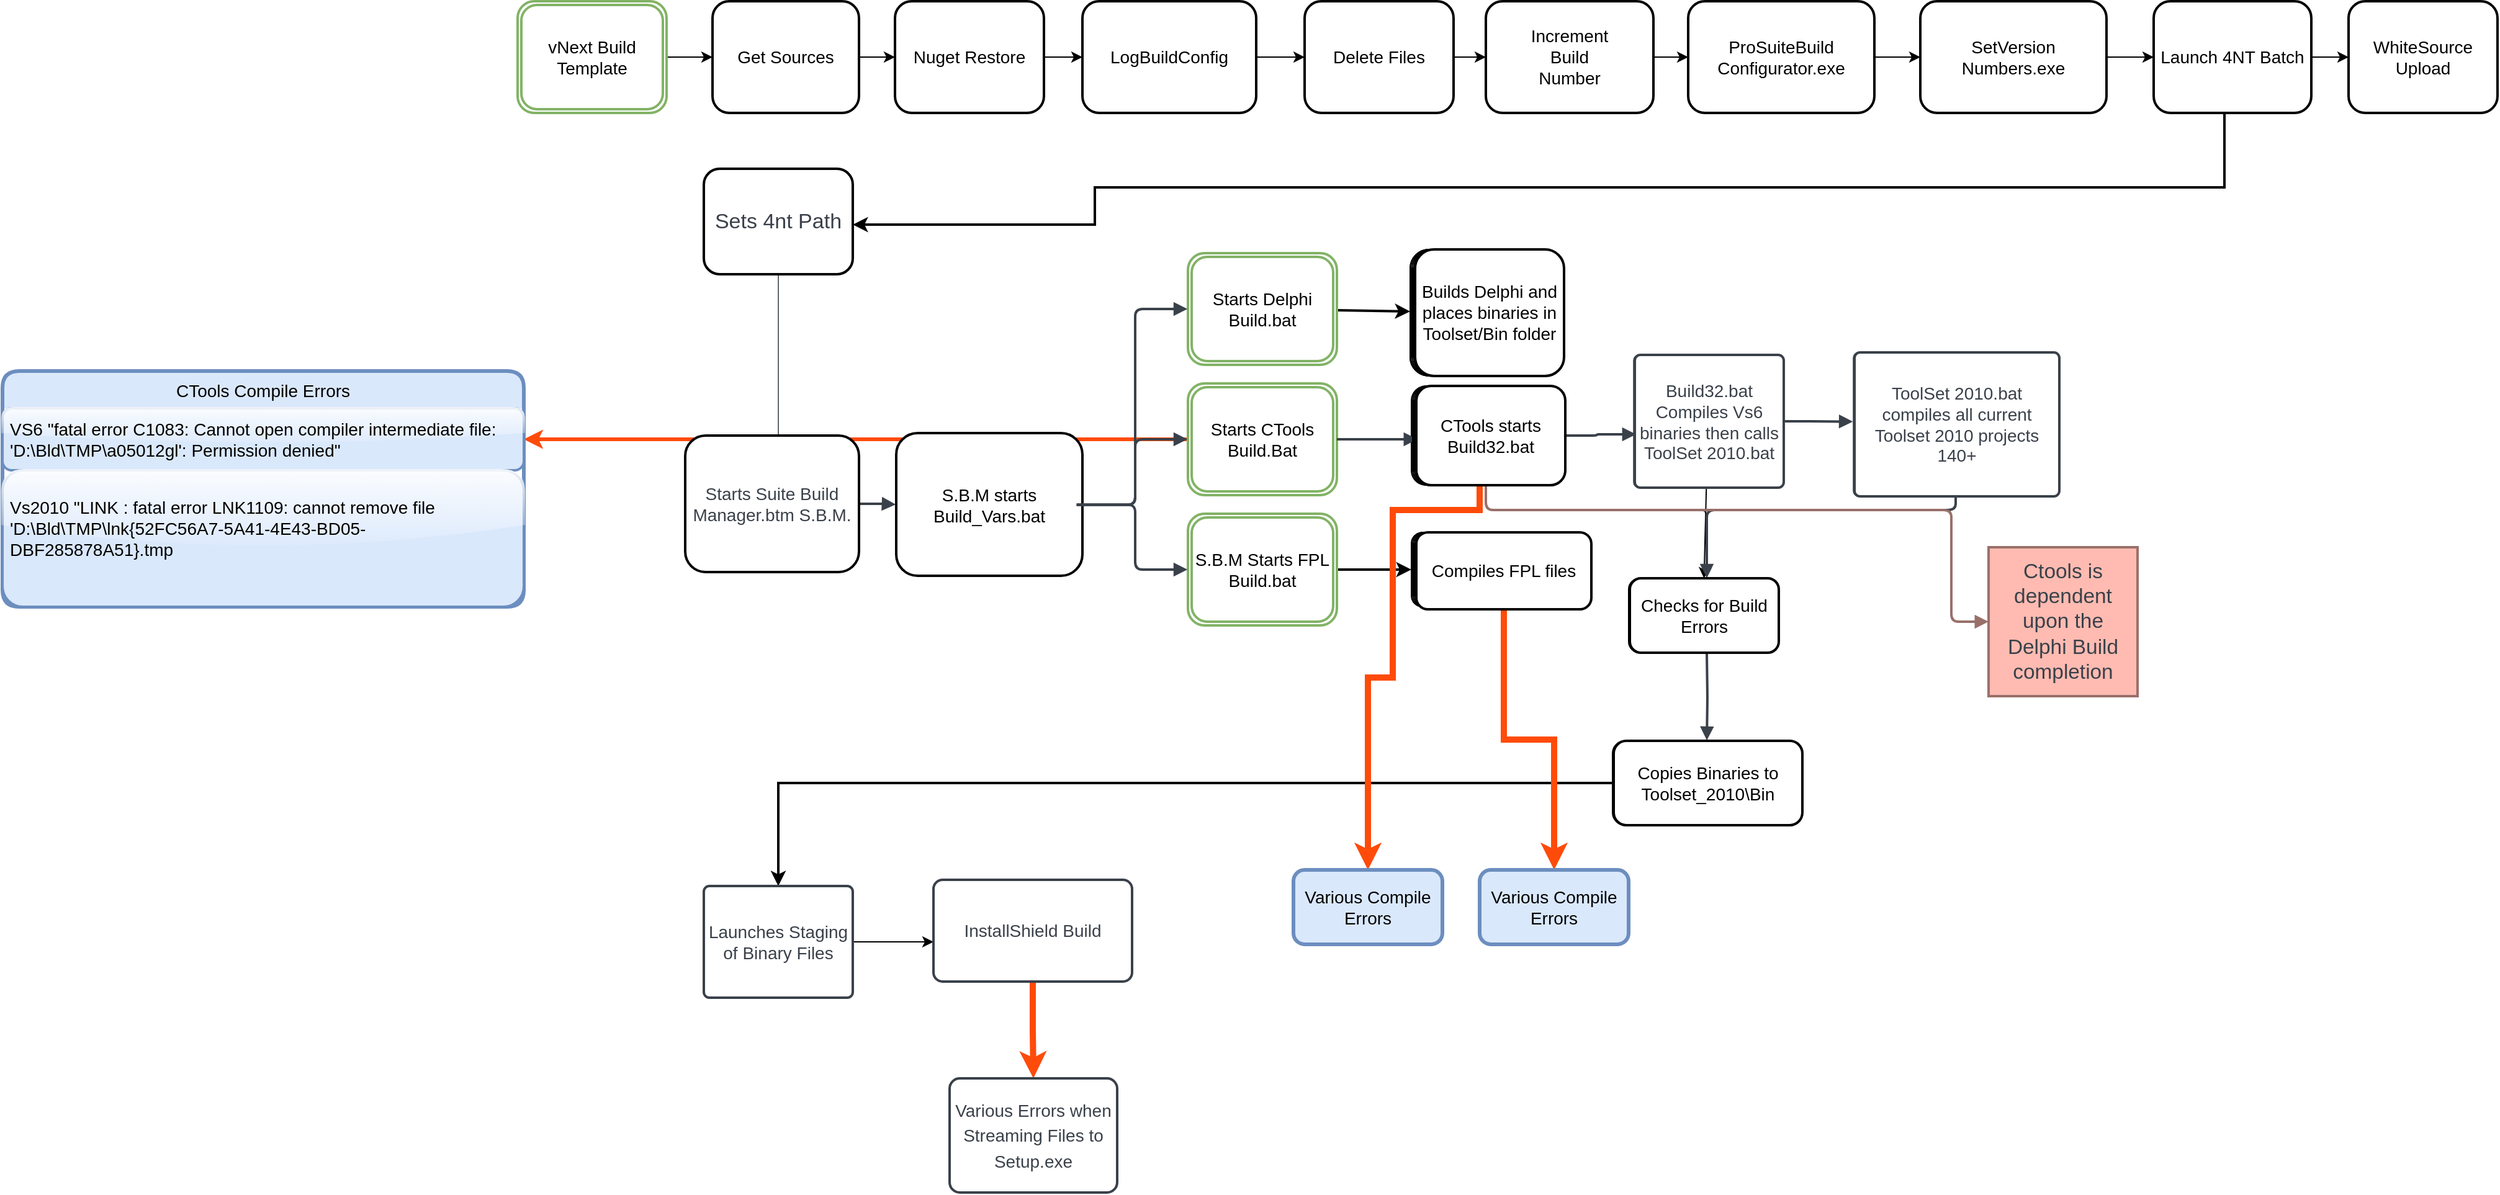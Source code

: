 <mxfile version="17.4.6" type="github" pages="3">
  <diagram id="aqNLq2OsIwJg_0I7Y0aH" name="Build Process">
    <mxGraphModel dx="2272" dy="772" grid="1" gridSize="10" guides="1" tooltips="1" connect="1" arrows="1" fold="1" page="1" pageScale="1" pageWidth="850" pageHeight="1100" math="0" shadow="0">
      <root>
        <mxCell id="0" />
        <mxCell id="1" parent="0" />
        <mxCell id="qRGBxBTfz4hpFX-6eHlV-66" value="" style="edgeStyle=orthogonalEdgeStyle;rounded=0;orthogonalLoop=1;jettySize=auto;html=1;" parent="1" source="qRGBxBTfz4hpFX-6eHlV-1" target="qRGBxBTfz4hpFX-6eHlV-3" edge="1">
          <mxGeometry relative="1" as="geometry" />
        </mxCell>
        <UserObject label="vNext Build Template" lucidchartObjectId="82p9TlFX3y5q" id="qRGBxBTfz4hpFX-6eHlV-1">
          <mxCell style="shape=ext;double=1;rounded=1;whiteSpace=wrap;html=1;fontFamily=Helvetica;fontSize=14;strokeColor=#82b366;fillColor=none;strokeWidth=2;glass=1;sketch=0;shadow=0;" parent="1" vertex="1">
            <mxGeometry x="15" y="30" width="120" height="90" as="geometry" />
          </mxCell>
        </UserObject>
        <mxCell id="qRGBxBTfz4hpFX-6eHlV-67" value="" style="edgeStyle=orthogonalEdgeStyle;rounded=0;orthogonalLoop=1;jettySize=auto;html=1;" parent="1" source="qRGBxBTfz4hpFX-6eHlV-3" target="qRGBxBTfz4hpFX-6eHlV-4" edge="1">
          <mxGeometry relative="1" as="geometry" />
        </mxCell>
        <UserObject label="Get Sources" lucidchartObjectId="B4p9Qsny0gN-" id="qRGBxBTfz4hpFX-6eHlV-3">
          <mxCell style="rounded=1;whiteSpace=wrap;html=1;fillColor=#FFFFFF;fontSize=14;strokeWidth=2;" parent="1" vertex="1">
            <mxGeometry x="172" y="30" width="118" height="90" as="geometry" />
          </mxCell>
        </UserObject>
        <mxCell id="qRGBxBTfz4hpFX-6eHlV-68" value="" style="edgeStyle=orthogonalEdgeStyle;rounded=0;orthogonalLoop=1;jettySize=auto;html=1;" parent="1" source="qRGBxBTfz4hpFX-6eHlV-4" target="qRGBxBTfz4hpFX-6eHlV-5" edge="1">
          <mxGeometry relative="1" as="geometry" />
        </mxCell>
        <UserObject label="Nuget Restore" lucidchartObjectId="K4p9~5antyXs" id="qRGBxBTfz4hpFX-6eHlV-4">
          <mxCell style="rounded=1;whiteSpace=wrap;html=1;fillColor=#FFFFFF;fontSize=14;strokeWidth=2;" parent="1" vertex="1">
            <mxGeometry x="319" y="30" width="120" height="90" as="geometry" />
          </mxCell>
        </UserObject>
        <mxCell id="qRGBxBTfz4hpFX-6eHlV-69" value="" style="edgeStyle=orthogonalEdgeStyle;rounded=0;orthogonalLoop=1;jettySize=auto;html=1;" parent="1" source="qRGBxBTfz4hpFX-6eHlV-5" target="qRGBxBTfz4hpFX-6eHlV-6" edge="1">
          <mxGeometry relative="1" as="geometry" />
        </mxCell>
        <UserObject label="LogBuildConfig" lucidchartObjectId="V4p9jcDdv6py" id="qRGBxBTfz4hpFX-6eHlV-5">
          <mxCell style="rounded=1;whiteSpace=wrap;html=1;fillColor=#FFFFFF;fontSize=14;strokeWidth=2;" parent="1" vertex="1">
            <mxGeometry x="470" y="30" width="140" height="90" as="geometry" />
          </mxCell>
        </UserObject>
        <mxCell id="qRGBxBTfz4hpFX-6eHlV-74" value="" style="edgeStyle=orthogonalEdgeStyle;rounded=0;orthogonalLoop=1;jettySize=auto;html=1;" parent="1" source="qRGBxBTfz4hpFX-6eHlV-6" target="qRGBxBTfz4hpFX-6eHlV-7" edge="1">
          <mxGeometry relative="1" as="geometry" />
        </mxCell>
        <UserObject label="Delete Files" lucidchartObjectId="g5p9Kuc3xFlk" id="qRGBxBTfz4hpFX-6eHlV-6">
          <mxCell style="rounded=1;whiteSpace=wrap;html=1;fillColor=#FFFFFF;fontSize=14;strokeWidth=2;" parent="1" vertex="1">
            <mxGeometry x="649" y="30" width="120" height="90" as="geometry" />
          </mxCell>
        </UserObject>
        <mxCell id="qRGBxBTfz4hpFX-6eHlV-73" value="" style="edgeStyle=orthogonalEdgeStyle;rounded=0;orthogonalLoop=1;jettySize=auto;html=1;" parent="1" source="qRGBxBTfz4hpFX-6eHlV-7" target="qRGBxBTfz4hpFX-6eHlV-13" edge="1">
          <mxGeometry relative="1" as="geometry" />
        </mxCell>
        <UserObject label="Increment &lt;br style=&quot;font-size: 14px;&quot;&gt;Build&lt;br style=&quot;font-size: 14px;&quot;&gt;Number" lucidchartObjectId="n5p9m5i9--2n" id="qRGBxBTfz4hpFX-6eHlV-7">
          <mxCell style="rounded=1;whiteSpace=wrap;html=1;fillColor=#FFFFFF;fontSize=14;strokeWidth=2;" parent="1" vertex="1">
            <mxGeometry x="795" y="30" width="135" height="90" as="geometry" />
          </mxCell>
        </UserObject>
        <mxCell id="qRGBxBTfz4hpFX-6eHlV-70" value="" style="edgeStyle=orthogonalEdgeStyle;rounded=0;orthogonalLoop=1;jettySize=auto;html=1;" parent="1" source="qRGBxBTfz4hpFX-6eHlV-13" target="qRGBxBTfz4hpFX-6eHlV-15" edge="1">
          <mxGeometry relative="1" as="geometry" />
        </mxCell>
        <UserObject label="ProSuiteBuild Configurator.exe" lucidchartObjectId="l8p9ypTUpZ5C" id="qRGBxBTfz4hpFX-6eHlV-13">
          <mxCell style="rounded=1;whiteSpace=wrap;html=1;fillColor=#FFFFFF;rounded=1;whiteSpace=wrap;html=1;fillColor=#FFFFFF;fontSize=14;strokeWidth=2;" parent="1" vertex="1">
            <mxGeometry x="958" y="30" width="150" height="90" as="geometry" />
          </mxCell>
        </UserObject>
        <mxCell id="qRGBxBTfz4hpFX-6eHlV-71" value="" style="edgeStyle=orthogonalEdgeStyle;rounded=0;orthogonalLoop=1;jettySize=auto;html=1;" parent="1" source="qRGBxBTfz4hpFX-6eHlV-15" target="qRGBxBTfz4hpFX-6eHlV-17" edge="1">
          <mxGeometry relative="1" as="geometry" />
        </mxCell>
        <UserObject label="SetVersion Numbers.exe" lucidchartObjectId="Z8p9BPAH0qSk" id="qRGBxBTfz4hpFX-6eHlV-15">
          <mxCell style="rounded=1;whiteSpace=wrap;html=1;fillColor=#FFFFFF;fontSize=14;strokeWidth=2;" parent="1" vertex="1">
            <mxGeometry x="1145" y="30" width="150" height="90" as="geometry" />
          </mxCell>
        </UserObject>
        <mxCell id="qRGBxBTfz4hpFX-6eHlV-72" value="" style="edgeStyle=orthogonalEdgeStyle;rounded=0;orthogonalLoop=1;jettySize=auto;html=1;" parent="1" source="qRGBxBTfz4hpFX-6eHlV-17" target="qRGBxBTfz4hpFX-6eHlV-19" edge="1">
          <mxGeometry relative="1" as="geometry" />
        </mxCell>
        <mxCell id="qRGBxBTfz4hpFX-6eHlV-82" style="edgeStyle=orthogonalEdgeStyle;rounded=0;orthogonalLoop=1;jettySize=auto;html=1;fontFamily=Helvetica;fontSize=14;fontColor=default;exitX=0.5;exitY=1;exitDx=0;exitDy=0;strokeWidth=2;" parent="1" source="qRGBxBTfz4hpFX-6eHlV-17" edge="1" target="NG2Af8a7APvSKmWdrod0-4">
          <mxGeometry relative="1" as="geometry">
            <mxPoint x="1333" y="75" as="sourcePoint" />
            <mxPoint x="285" y="210" as="targetPoint" />
            <Array as="points">
              <mxPoint x="1390" y="120" />
              <mxPoint x="1390" y="180" />
              <mxPoint x="480" y="180" />
              <mxPoint x="480" y="210" />
            </Array>
          </mxGeometry>
        </mxCell>
        <UserObject label="Launch 4NT Batch" link="data:page/id,aqNLq2OsIwJg_0I7Y0aH" lucidchartObjectId="M-p9Ur7ngRlG" id="qRGBxBTfz4hpFX-6eHlV-17">
          <mxCell style="rounded=1;whiteSpace=wrap;html=1;fillColor=#FFFFFF;fontSize=14;strokeWidth=2;" parent="1" vertex="1">
            <mxGeometry x="1333" y="30" width="127" height="90" as="geometry" />
          </mxCell>
        </UserObject>
        <UserObject label="WhiteSource Upload" lucidchartObjectId="5_p95Yhzj-61" id="qRGBxBTfz4hpFX-6eHlV-19">
          <mxCell style="rounded=1;whiteSpace=wrap;html=1;fillColor=#FFFFFF;fontSize=14;strokeWidth=2;" parent="1" vertex="1">
            <mxGeometry x="1490" y="30" width="120" height="90" as="geometry" />
          </mxCell>
        </UserObject>
        <UserObject label="" lucidchartObjectId="Xgq9Y720KEnO" id="qRGBxBTfz4hpFX-6eHlV-22">
          <mxCell style="html=1;jettySize=18;whiteSpace=wrap;fontSize=13;strokeColor=#3a414a;strokeOpacity=100;strokeWidth=2;rounded=1;arcSize=12;edgeStyle=orthogonalEdgeStyle;startArrow=none;endArrow=block;endFill=1;entryX=-0.003;entryY=0.5;entryPerimeter=0;" parent="1" source="NG2Af8a7APvSKmWdrod0-7" target="qRGBxBTfz4hpFX-6eHlV-29" edge="1">
            <mxGeometry width="100" height="100" relative="1" as="geometry">
              <Array as="points" />
              <mxPoint x="285.36" y="435" as="sourcePoint" />
            </mxGeometry>
          </mxCell>
        </UserObject>
        <mxCell id="DeEnDhXkTZS48tZl79Gp-6" value="" style="rounded=0;orthogonalLoop=1;jettySize=auto;html=1;fontFamily=Helvetica;fontSize=14;fontColor=default;strokeColor=#000000;strokeWidth=2;" parent="1" source="qRGBxBTfz4hpFX-6eHlV-23" target="qRGBxBTfz4hpFX-6eHlV-35" edge="1">
          <mxGeometry relative="1" as="geometry" />
        </mxCell>
        <UserObject label="Starts Delphi Build.bat " lucidchartObjectId="5gq94rqjArlk" id="qRGBxBTfz4hpFX-6eHlV-23">
          <mxCell style="shape=ext;double=1;rounded=1;whiteSpace=wrap;html=1;fontFamily=Helvetica;fontSize=14;strokeColor=#82b366;fillColor=none;strokeWidth=2;glass=1;sketch=0;shadow=0;" parent="1" vertex="1">
            <mxGeometry x="555" y="233" width="120" height="90" as="geometry" />
          </mxCell>
        </UserObject>
        <mxCell id="NG2Af8a7APvSKmWdrod0-49" value="" style="edgeStyle=orthogonalEdgeStyle;rounded=0;orthogonalLoop=1;jettySize=auto;html=1;fontSize=14;fontColor=#000000;strokeColor=#FF4B0A;strokeWidth=3;entryX=1;entryY=0.5;entryDx=0;entryDy=0;" edge="1" parent="1" source="qRGBxBTfz4hpFX-6eHlV-24" target="xM13T7Cv-Xo23nq_jGnp-17">
          <mxGeometry relative="1" as="geometry">
            <mxPoint x="150" y="330" as="targetPoint" />
          </mxGeometry>
        </mxCell>
        <UserObject label="Starts CTools Build.Bat" lucidchartObjectId="dhq9x3Ge4qDP" id="qRGBxBTfz4hpFX-6eHlV-24">
          <mxCell style="shape=ext;double=1;rounded=1;whiteSpace=wrap;html=1;fontFamily=Helvetica;fontSize=14;strokeColor=#82b366;fillColor=none;strokeWidth=2;glass=1;sketch=0;shadow=0;" parent="1" vertex="1">
            <mxGeometry x="555" y="338" width="120" height="90" as="geometry" />
          </mxCell>
        </UserObject>
        <mxCell id="DeEnDhXkTZS48tZl79Gp-4" value="" style="edgeStyle=orthogonalEdgeStyle;rounded=0;orthogonalLoop=1;jettySize=auto;html=1;fontFamily=Helvetica;fontSize=14;fontColor=default;strokeWidth=2;" parent="1" source="qRGBxBTfz4hpFX-6eHlV-25" target="qRGBxBTfz4hpFX-6eHlV-49" edge="1">
          <mxGeometry relative="1" as="geometry">
            <Array as="points">
              <mxPoint x="700" y="488" />
              <mxPoint x="700" y="488" />
            </Array>
          </mxGeometry>
        </mxCell>
        <UserObject label="S.B.M Starts FPL Build.bat" lucidchartObjectId="7iq9~9nkfu44" id="qRGBxBTfz4hpFX-6eHlV-25">
          <mxCell style="shape=ext;double=1;rounded=1;whiteSpace=wrap;html=1;fontFamily=Helvetica;fontSize=14;strokeColor=#82b366;fillColor=none;strokeWidth=2;glass=1;sketch=0;shadow=0;" parent="1" vertex="1">
            <mxGeometry x="555" y="443" width="120" height="90" as="geometry" />
          </mxCell>
        </UserObject>
        <UserObject label="" lucidchartObjectId="xlq95lLHICXH" id="qRGBxBTfz4hpFX-6eHlV-28">
          <mxCell style="html=1;jettySize=18;whiteSpace=wrap;fontSize=13;strokeColor=#3a414a;strokeOpacity=100;strokeWidth=0.8;rounded=1;arcSize=12;edgeStyle=orthogonalEdgeStyle;startArrow=none;endArrow=block;endFill=1;entryX=0.536;entryY=0.273;entryPerimeter=0;entryDx=0;entryDy=0;" parent="1" source="NG2Af8a7APvSKmWdrod0-4" target="NG2Af8a7APvSKmWdrod0-7" edge="1">
            <mxGeometry width="100" height="100" relative="1" as="geometry">
              <Array as="points" />
              <mxPoint x="225" y="255.36" as="sourcePoint" />
              <mxPoint x="225" y="379.78" as="targetPoint" />
            </mxGeometry>
          </mxCell>
        </UserObject>
        <UserObject label="S.B.M starts Build_Vars.bat" lucidchartObjectId="vnq9Pd6ao_3B" id="qRGBxBTfz4hpFX-6eHlV-29">
          <mxCell style="rounded=1;whiteSpace=wrap;html=1;fillColor=#FFFFFF;fontSize=14;strokeWidth=2;" parent="1" vertex="1">
            <mxGeometry x="320" y="378" width="150" height="115" as="geometry" />
          </mxCell>
        </UserObject>
        <UserObject label="" lucidchartObjectId="_oq9K8J~Z71z" id="qRGBxBTfz4hpFX-6eHlV-30">
          <mxCell style="html=1;jettySize=18;whiteSpace=wrap;fontSize=13;strokeColor=#3a414a;strokeOpacity=100;strokeWidth=2;rounded=1;arcSize=12;edgeStyle=orthogonalEdgeStyle;startArrow=none;endArrow=block;endFill=1;exitX=0.969;exitY=0.502;exitPerimeter=0;entryX=-0.003;entryY=0.5;entryPerimeter=0;" parent="1" source="qRGBxBTfz4hpFX-6eHlV-29" target="qRGBxBTfz4hpFX-6eHlV-23" edge="1">
            <mxGeometry width="100" height="100" relative="1" as="geometry">
              <Array as="points" />
            </mxGeometry>
          </mxCell>
        </UserObject>
        <UserObject label="" lucidchartObjectId="fpq9Hjs0GeRA" id="qRGBxBTfz4hpFX-6eHlV-31">
          <mxCell style="html=1;jettySize=18;whiteSpace=wrap;fontSize=13;strokeColor=#3a414a;strokeOpacity=100;strokeWidth=2;rounded=1;arcSize=12;edgeStyle=orthogonalEdgeStyle;startArrow=none;endArrow=block;endFill=1;exitX=0.969;exitY=0.502;exitPerimeter=0;entryX=-0.003;entryY=0.5;entryPerimeter=0;" parent="1" source="qRGBxBTfz4hpFX-6eHlV-29" target="qRGBxBTfz4hpFX-6eHlV-24" edge="1">
            <mxGeometry width="100" height="100" relative="1" as="geometry">
              <Array as="points" />
            </mxGeometry>
          </mxCell>
        </UserObject>
        <UserObject label="" lucidchartObjectId="opq9CBbRG8I1" id="qRGBxBTfz4hpFX-6eHlV-32">
          <mxCell style="html=1;jettySize=18;whiteSpace=wrap;fontSize=13;strokeColor=#3a414a;strokeOpacity=100;strokeWidth=2;rounded=1;arcSize=12;edgeStyle=orthogonalEdgeStyle;startArrow=none;endArrow=block;endFill=1;exitX=0.969;exitY=0.502;exitPerimeter=0;entryX=-0.003;entryY=0.5;entryPerimeter=0;" parent="1" source="qRGBxBTfz4hpFX-6eHlV-29" target="qRGBxBTfz4hpFX-6eHlV-25" edge="1">
            <mxGeometry width="100" height="100" relative="1" as="geometry">
              <Array as="points" />
            </mxGeometry>
          </mxCell>
        </UserObject>
        <UserObject label="Builds Delphi and places binaries in Toolset/Bin folder" lucidchartObjectId="5rq9d0sXFdwd" id="qRGBxBTfz4hpFX-6eHlV-35">
          <mxCell style="rounded=1;whiteSpace=wrap;html=1;fillColor=#FFFFFF;fontSize=14;" parent="1" vertex="1">
            <mxGeometry x="734" y="230" width="120" height="102" as="geometry" />
          </mxCell>
        </UserObject>
        <UserObject label="CTools starts Build32.bat" lucidchartObjectId="Gsq9v6DlX7Z9" id="qRGBxBTfz4hpFX-6eHlV-37">
          <mxCell style="rounded=1;whiteSpace=wrap;html=1;fillColor=#FFFFFF;fontSize=14;" parent="1" vertex="1">
            <mxGeometry x="735" y="340" width="120" height="80" as="geometry" />
          </mxCell>
        </UserObject>
        <UserObject label="" lucidchartObjectId="Ktq9wR33GJFV" id="qRGBxBTfz4hpFX-6eHlV-38">
          <mxCell style="html=1;jettySize=18;whiteSpace=wrap;fontSize=13;strokeColor=#3a414a;strokeOpacity=100;strokeWidth=0.8;rounded=1;arcSize=12;edgeStyle=orthogonalEdgeStyle;startArrow=none;endArrow=block;endFill=1;exitX=0.5;exitY=1.006;exitPerimeter=0;entryX=0.5;entryY=-0.006;entryPerimeter=0;" parent="1" source="qRGBxBTfz4hpFX-6eHlV-37" edge="1">
            <mxGeometry width="100" height="100" relative="1" as="geometry">
              <Array as="points">
                <mxPoint x="795" y="440" />
                <mxPoint x="973" y="440" />
              </Array>
              <mxPoint x="973" y="494.64" as="targetPoint" />
            </mxGeometry>
          </mxCell>
        </UserObject>
        <mxCell id="DeEnDhXkTZS48tZl79Gp-7" value="" style="edgeStyle=none;rounded=0;orthogonalLoop=1;jettySize=auto;html=1;fontFamily=Helvetica;fontSize=14;fontColor=default;strokeColor=#000000;" parent="1" source="qRGBxBTfz4hpFX-6eHlV-40" target="qRGBxBTfz4hpFX-6eHlV-50" edge="1">
          <mxGeometry relative="1" as="geometry" />
        </mxCell>
        <UserObject label="Build32.bat Compiles Vs6 binaries then calls ToolSet 2010.bat" lucidchartObjectId="luq9FxIRUEBH" id="qRGBxBTfz4hpFX-6eHlV-40">
          <mxCell style="html=1;overflow=block;blockSpacing=1;whiteSpace=wrap;fontSize=14;fontColor=#3a414a;spacing=3.8;strokeColor=#3a414a;strokeOpacity=100;rounded=1;absoluteArcSize=1;arcSize=9;strokeWidth=0.8;" parent="1" vertex="1">
            <mxGeometry x="914" y="315" width="120" height="107" as="geometry" />
          </mxCell>
        </UserObject>
        <UserObject label="ToolSet 2010.bat compiles all current Toolset 2010 projects 140+" lucidchartObjectId="ivq9ibZTAQWo" id="qRGBxBTfz4hpFX-6eHlV-41">
          <mxCell style="html=1;overflow=block;blockSpacing=1;whiteSpace=wrap;fontSize=14;fontColor=#3a414a;spacing=3.8;strokeColor=#3a414a;strokeOpacity=100;rounded=1;absoluteArcSize=1;arcSize=9;strokeWidth=0.8;" parent="1" vertex="1">
            <mxGeometry x="1091" y="313" width="165" height="116" as="geometry" />
          </mxCell>
        </UserObject>
        <UserObject label="" lucidchartObjectId="uwq9rvqbcm8t" id="qRGBxBTfz4hpFX-6eHlV-42">
          <mxCell style="html=1;jettySize=18;whiteSpace=wrap;fontSize=13;strokeColor=#3a414a;strokeOpacity=100;strokeWidth=2;rounded=1;arcSize=12;edgeStyle=orthogonalEdgeStyle;startArrow=none;endArrow=block;endFill=1;exitX=0.5;exitY=1.003;exitPerimeter=0;entryX=0.5;entryY=-0.006;entryPerimeter=0;" parent="1" source="qRGBxBTfz4hpFX-6eHlV-41" edge="1">
            <mxGeometry width="100" height="100" relative="1" as="geometry">
              <Array as="points">
                <mxPoint x="1174" y="440" />
                <mxPoint x="973" y="440" />
              </Array>
              <mxPoint x="973" y="494.64" as="targetPoint" />
            </mxGeometry>
          </mxCell>
        </UserObject>
        <UserObject label="" lucidchartObjectId="1wq9ZZSz_opG" id="qRGBxBTfz4hpFX-6eHlV-44">
          <mxCell style="html=1;jettySize=18;whiteSpace=wrap;fontSize=13;strokeColor=#3a414a;strokeOpacity=100;strokeWidth=2;rounded=1;arcSize=12;edgeStyle=orthogonalEdgeStyle;startArrow=none;endArrow=block;endFill=1;exitX=0.5;exitY=1.006;exitPerimeter=0;entryX=0.5;entryY=-0.006;entryPerimeter=0;" parent="1" target="qRGBxBTfz4hpFX-6eHlV-45" edge="1">
            <mxGeometry width="100" height="100" relative="1" as="geometry">
              <Array as="points" />
              <mxPoint x="973" y="555.36" as="sourcePoint" />
            </mxGeometry>
          </mxCell>
        </UserObject>
        <mxCell id="qRGBxBTfz4hpFX-6eHlV-79" style="edgeStyle=orthogonalEdgeStyle;rounded=0;orthogonalLoop=1;jettySize=auto;html=1;strokeWidth=2;" parent="1" source="qRGBxBTfz4hpFX-6eHlV-45" target="qRGBxBTfz4hpFX-6eHlV-55" edge="1">
          <mxGeometry relative="1" as="geometry" />
        </mxCell>
        <UserObject label="Copies Binaries to Toolset_2010\Bin" lucidchartObjectId="3wq9KRw86ca3" id="qRGBxBTfz4hpFX-6eHlV-45">
          <mxCell style="rounded=1;whiteSpace=wrap;html=1;fillColor=#FFFFFF;fontSize=14;" parent="1" vertex="1">
            <mxGeometry x="897" y="626" width="152" height="68" as="geometry" />
          </mxCell>
        </UserObject>
        <UserObject label="" lucidchartObjectId="5xq9GyM3Q2g5" id="qRGBxBTfz4hpFX-6eHlV-46">
          <mxCell style="html=1;jettySize=18;whiteSpace=wrap;fontSize=13;strokeColor=#99706A;strokeOpacity=100;strokeWidth=2;rounded=1;arcSize=12;edgeStyle=orthogonalEdgeStyle;startArrow=none;endArrow=block;endFill=1;exitX=0.5;exitY=1.006;exitPerimeter=0;entryX=0;entryY=0.5;entryDx=0;entryDy=0;" parent="1" source="qRGBxBTfz4hpFX-6eHlV-37" target="qRGBxBTfz4hpFX-6eHlV-47" edge="1">
            <mxGeometry width="100" height="100" relative="1" as="geometry">
              <Array as="points">
                <mxPoint x="795" y="440" />
                <mxPoint x="1170" y="440" />
                <mxPoint x="1170" y="530" />
              </Array>
            </mxGeometry>
          </mxCell>
        </UserObject>
        <UserObject label="Ctools is dependent upon the Delphi Build completion" lucidchartObjectId="Zxq90AceNGpQ" id="qRGBxBTfz4hpFX-6eHlV-47">
          <mxCell style="html=1;overflow=block;blockSpacing=1;whiteSpace=wrap;fontSize=16.7;fontColor=#3a414a;spacing=3.8;strokeColor=#99706A;strokeOpacity=100;fillColor=#FFBBB1;strokeWidth=2;" parent="1" vertex="1">
            <mxGeometry x="1200" y="470" width="120" height="120" as="geometry" />
          </mxCell>
        </UserObject>
        <UserObject label="Compiles FPL files" lucidchartObjectId="Oyq9rko2xBZf" id="qRGBxBTfz4hpFX-6eHlV-49">
          <mxCell style="rounded=1;whiteSpace=wrap;html=1;fillColor=#FFFFFF;fontSize=14;" parent="1" vertex="1">
            <mxGeometry x="735" y="458" width="120" height="60" as="geometry" />
          </mxCell>
        </UserObject>
        <UserObject label="Checks for Build Errors" lucidchartObjectId="tzq9jLETRGK2" id="qRGBxBTfz4hpFX-6eHlV-50">
          <mxCell style="rounded=1;whiteSpace=wrap;html=1;fillColor=#FFFFFF;fontSize=14;" parent="1" vertex="1">
            <mxGeometry x="910" y="495" width="120" height="60" as="geometry" />
          </mxCell>
        </UserObject>
        <UserObject label="" lucidchartObjectId="FAq9jIOIMYOE" id="qRGBxBTfz4hpFX-6eHlV-52">
          <mxCell style="html=1;jettySize=18;whiteSpace=wrap;fontSize=13;strokeColor=#3a414a;strokeOpacity=100;strokeWidth=2;rounded=1;arcSize=12;edgeStyle=orthogonalEdgeStyle;startArrow=none;endArrow=block;endFill=1;exitX=1.003;exitY=0.5;exitPerimeter=0;entryX=-0.002;entryY=0.481;entryPerimeter=0;" parent="1" source="qRGBxBTfz4hpFX-6eHlV-40" target="qRGBxBTfz4hpFX-6eHlV-41" edge="1">
            <mxGeometry width="100" height="100" relative="1" as="geometry">
              <Array as="points" />
            </mxGeometry>
          </mxCell>
        </UserObject>
        <UserObject label="" lucidchartObjectId="rBq9eDg1sSFh" id="qRGBxBTfz4hpFX-6eHlV-53">
          <mxCell style="html=1;jettySize=18;whiteSpace=wrap;fontSize=13;strokeColor=#3a414a;strokeOpacity=100;strokeWidth=2;rounded=1;arcSize=12;edgeStyle=orthogonalEdgeStyle;startArrow=none;endArrow=block;endFill=1;exitX=1.003;exitY=0.5;exitPerimeter=0;entryX=0.017;entryY=0.598;entryPerimeter=0;entryDx=0;entryDy=0;" parent="1" source="qRGBxBTfz4hpFX-6eHlV-37" target="qRGBxBTfz4hpFX-6eHlV-40" edge="1">
            <mxGeometry width="100" height="100" relative="1" as="geometry">
              <Array as="points" />
            </mxGeometry>
          </mxCell>
        </UserObject>
        <mxCell id="qRGBxBTfz4hpFX-6eHlV-64" value="" style="edgeStyle=orthogonalEdgeStyle;rounded=0;orthogonalLoop=1;jettySize=auto;html=1;" parent="1" source="qRGBxBTfz4hpFX-6eHlV-55" edge="1">
          <mxGeometry relative="1" as="geometry">
            <mxPoint x="350" y="788" as="targetPoint" />
          </mxGeometry>
        </mxCell>
        <UserObject label="Launches Staging of Binary Files" lucidchartObjectId="-Zi-5AjATagK" id="qRGBxBTfz4hpFX-6eHlV-55">
          <mxCell style="html=1;overflow=block;blockSpacing=1;whiteSpace=wrap;fontSize=14;fontColor=#3a414a;spacing=3.8;strokeColor=#3a414a;strokeOpacity=100;rounded=1;absoluteArcSize=1;arcSize=9;strokeWidth=2;" parent="1" vertex="1">
            <mxGeometry x="165" y="743" width="120" height="90" as="geometry" />
          </mxCell>
        </UserObject>
        <UserObject label="" lucidchartObjectId="Dsq9zK27C-35" id="qRGBxBTfz4hpFX-6eHlV-36">
          <mxCell style="html=1;jettySize=18;whiteSpace=wrap;fontSize=13;strokeColor=#3a414a;strokeOpacity=100;strokeWidth=2;rounded=1;arcSize=12;edgeStyle=orthogonalEdgeStyle;startArrow=none;endArrow=block;endFill=1;exitX=1;exitY=0.5;exitDx=0;exitDy=0;" parent="1" source="qRGBxBTfz4hpFX-6eHlV-24" edge="1">
            <mxGeometry width="100" height="100" relative="1" as="geometry">
              <Array as="points" />
              <mxPoint x="740" y="383" as="targetPoint" />
            </mxGeometry>
          </mxCell>
        </UserObject>
        <mxCell id="NG2Af8a7APvSKmWdrod0-4" value="&lt;span style=&quot;color: rgb(58 , 65 , 74) ; font-size: 17px&quot;&gt;Sets 4nt Path&lt;/span&gt;" style="rounded=1;whiteSpace=wrap;html=1;glass=0;fontSize=14;fontColor=#000000;strokeColor=#000000;strokeWidth=2;fillColor=#FFFFFF;" vertex="1" parent="1">
          <mxGeometry x="165" y="165" width="120" height="85" as="geometry" />
        </mxCell>
        <mxCell id="NG2Af8a7APvSKmWdrod0-7" value="&lt;span style=&quot;color: rgb(58 , 65 , 74)&quot;&gt;&lt;font style=&quot;font-size: 14px&quot;&gt;Starts Suite Build Manager.btm S.B.M.&lt;/font&gt;&lt;/span&gt;" style="rounded=1;whiteSpace=wrap;html=1;glass=0;fontSize=14;fontColor=#000000;strokeColor=#000000;strokeWidth=2;fillColor=#FFFFFF;" vertex="1" parent="1">
          <mxGeometry x="150" y="380" width="140" height="110" as="geometry" />
        </mxCell>
        <UserObject label="Builds Delphi and places binaries in Toolset/Bin folder" lucidchartObjectId="5rq9d0sXFdwd" id="NG2Af8a7APvSKmWdrod0-8">
          <mxCell style="rounded=1;whiteSpace=wrap;html=1;fillColor=#FFFFFF;fontSize=14;" vertex="1" parent="1">
            <mxGeometry x="734" y="230" width="120" height="102" as="geometry" />
          </mxCell>
        </UserObject>
        <UserObject label="Builds Delphi and places binaries in Toolset/Bin folder" lucidchartObjectId="5rq9d0sXFdwd" id="NG2Af8a7APvSKmWdrod0-9">
          <mxCell style="rounded=1;whiteSpace=wrap;html=1;fillColor=#FFFFFF;fontSize=14;" vertex="1" parent="1">
            <mxGeometry x="735" y="230" width="120" height="102" as="geometry" />
          </mxCell>
        </UserObject>
        <UserObject label="CTools starts Build32.bat" lucidchartObjectId="Gsq9v6DlX7Z9" id="NG2Af8a7APvSKmWdrod0-10">
          <mxCell style="rounded=1;whiteSpace=wrap;html=1;fillColor=#FFFFFF;fontSize=14;" vertex="1" parent="1">
            <mxGeometry x="736" y="340" width="120" height="80" as="geometry" />
          </mxCell>
        </UserObject>
        <UserObject label="Compiles FPL files" lucidchartObjectId="Oyq9rko2xBZf" id="NG2Af8a7APvSKmWdrod0-11">
          <mxCell style="rounded=1;whiteSpace=wrap;html=1;fillColor=#FFFFFF;fontSize=14;" vertex="1" parent="1">
            <mxGeometry x="736" y="458" width="120" height="60" as="geometry" />
          </mxCell>
        </UserObject>
        <UserObject label="Builds Delphi and places binaries in Toolset/Bin folder" lucidchartObjectId="5rq9d0sXFdwd" id="NG2Af8a7APvSKmWdrod0-12">
          <mxCell style="rounded=1;whiteSpace=wrap;html=1;fillColor=#FFFFFF;fontSize=14;" vertex="1" parent="1">
            <mxGeometry x="736" y="230" width="120" height="102" as="geometry" />
          </mxCell>
        </UserObject>
        <UserObject label="CTools starts Build32.bat" lucidchartObjectId="Gsq9v6DlX7Z9" id="NG2Af8a7APvSKmWdrod0-13">
          <mxCell style="rounded=1;whiteSpace=wrap;html=1;fillColor=#FFFFFF;fontSize=14;" vertex="1" parent="1">
            <mxGeometry x="737" y="340" width="120" height="80" as="geometry" />
          </mxCell>
        </UserObject>
        <UserObject label="Compiles FPL files" lucidchartObjectId="Oyq9rko2xBZf" id="NG2Af8a7APvSKmWdrod0-14">
          <mxCell style="rounded=1;whiteSpace=wrap;html=1;fillColor=#FFFFFF;fontSize=14;" vertex="1" parent="1">
            <mxGeometry x="737" y="458" width="120" height="60" as="geometry" />
          </mxCell>
        </UserObject>
        <UserObject label="Builds Delphi and places binaries in Toolset/Bin folder" lucidchartObjectId="5rq9d0sXFdwd" id="NG2Af8a7APvSKmWdrod0-15">
          <mxCell style="rounded=1;whiteSpace=wrap;html=1;fillColor=#FFFFFF;fontSize=14;" vertex="1" parent="1">
            <mxGeometry x="737" y="230" width="120" height="102" as="geometry" />
          </mxCell>
        </UserObject>
        <UserObject label="CTools starts Build32.bat" lucidchartObjectId="Gsq9v6DlX7Z9" id="NG2Af8a7APvSKmWdrod0-16">
          <mxCell style="rounded=1;whiteSpace=wrap;html=1;fillColor=#FFFFFF;fontSize=14;" vertex="1" parent="1">
            <mxGeometry x="738" y="340" width="120" height="80" as="geometry" />
          </mxCell>
        </UserObject>
        <UserObject label="Compiles FPL files" lucidchartObjectId="Oyq9rko2xBZf" id="NG2Af8a7APvSKmWdrod0-17">
          <mxCell style="rounded=1;whiteSpace=wrap;html=1;fillColor=#FFFFFF;fontSize=14;" vertex="1" parent="1">
            <mxGeometry x="738" y="458" width="120" height="60" as="geometry" />
          </mxCell>
        </UserObject>
        <UserObject label="Builds Delphi and places binaries in Toolset/Bin folder" lucidchartObjectId="5rq9d0sXFdwd" id="NG2Af8a7APvSKmWdrod0-18">
          <mxCell style="rounded=1;whiteSpace=wrap;html=1;fillColor=#FFFFFF;fontSize=14;" vertex="1" parent="1">
            <mxGeometry x="738" y="230" width="120" height="102" as="geometry" />
          </mxCell>
        </UserObject>
        <UserObject label="CTools starts Build32.bat" lucidchartObjectId="Gsq9v6DlX7Z9" id="NG2Af8a7APvSKmWdrod0-19">
          <mxCell style="rounded=1;whiteSpace=wrap;html=1;fillColor=#FFFFFF;fontSize=14;" vertex="1" parent="1">
            <mxGeometry x="739" y="340" width="120" height="80" as="geometry" />
          </mxCell>
        </UserObject>
        <UserObject label="Compiles FPL files" lucidchartObjectId="Oyq9rko2xBZf" id="NG2Af8a7APvSKmWdrod0-20">
          <mxCell style="rounded=1;whiteSpace=wrap;html=1;fillColor=#FFFFFF;fontSize=14;" vertex="1" parent="1">
            <mxGeometry x="739" y="458" width="120" height="60" as="geometry" />
          </mxCell>
        </UserObject>
        <UserObject label="Build32.bat Compiles Vs6 binaries then calls ToolSet 2010.bat" lucidchartObjectId="luq9FxIRUEBH" id="NG2Af8a7APvSKmWdrod0-21">
          <mxCell style="html=1;overflow=block;blockSpacing=1;whiteSpace=wrap;fontSize=14;fontColor=#3a414a;spacing=3.8;strokeColor=#3a414a;strokeOpacity=100;rounded=1;absoluteArcSize=1;arcSize=9;strokeWidth=0.8;" vertex="1" parent="1">
            <mxGeometry x="915" y="315" width="120" height="107" as="geometry" />
          </mxCell>
        </UserObject>
        <UserObject label="ToolSet 2010.bat compiles all current Toolset 2010 projects 140+" lucidchartObjectId="ivq9ibZTAQWo" id="NG2Af8a7APvSKmWdrod0-22">
          <mxCell style="html=1;overflow=block;blockSpacing=1;whiteSpace=wrap;fontSize=14;fontColor=#3a414a;spacing=3.8;strokeColor=#3a414a;strokeOpacity=100;rounded=1;absoluteArcSize=1;arcSize=9;strokeWidth=0.8;" vertex="1" parent="1">
            <mxGeometry x="1092" y="313" width="165" height="116" as="geometry" />
          </mxCell>
        </UserObject>
        <UserObject label="Checks for Build Errors" lucidchartObjectId="tzq9jLETRGK2" id="NG2Af8a7APvSKmWdrod0-24">
          <mxCell style="rounded=1;whiteSpace=wrap;html=1;fillColor=#FFFFFF;fontSize=14;" vertex="1" parent="1">
            <mxGeometry x="911" y="495" width="120" height="60" as="geometry" />
          </mxCell>
        </UserObject>
        <UserObject label="Copies Binaries to Toolset_2010\Bin" lucidchartObjectId="3wq9KRw86ca3" id="NG2Af8a7APvSKmWdrod0-25">
          <mxCell style="rounded=1;whiteSpace=wrap;html=1;fillColor=#FFFFFF;fontSize=14;" vertex="1" parent="1">
            <mxGeometry x="898" y="626" width="152" height="68" as="geometry" />
          </mxCell>
        </UserObject>
        <UserObject label="Builds Delphi and places binaries in Toolset/Bin folder" lucidchartObjectId="5rq9d0sXFdwd" id="NG2Af8a7APvSKmWdrod0-26">
          <mxCell style="rounded=1;whiteSpace=wrap;html=1;fillColor=#FFFFFF;fontSize=14;strokeWidth=2;" vertex="1" parent="1">
            <mxGeometry x="738" y="230" width="120" height="102" as="geometry" />
          </mxCell>
        </UserObject>
        <mxCell id="NG2Af8a7APvSKmWdrod0-44" value="" style="edgeStyle=orthogonalEdgeStyle;rounded=0;orthogonalLoop=1;jettySize=auto;html=1;fontSize=14;fontColor=#000000;strokeColor=#FF4B0A;strokeWidth=5;exitX=0.425;exitY=1;exitDx=0;exitDy=0;exitPerimeter=0;" edge="1" parent="1" source="NG2Af8a7APvSKmWdrod0-27" target="NG2Af8a7APvSKmWdrod0-43">
          <mxGeometry relative="1" as="geometry">
            <mxPoint x="790" y="440" as="sourcePoint" />
            <Array as="points">
              <mxPoint x="790" y="440" />
              <mxPoint x="720" y="440" />
              <mxPoint x="720" y="575" />
              <mxPoint x="700" y="575" />
            </Array>
          </mxGeometry>
        </mxCell>
        <UserObject label="CTools starts Build32.bat" lucidchartObjectId="Gsq9v6DlX7Z9" id="NG2Af8a7APvSKmWdrod0-27">
          <mxCell style="rounded=1;whiteSpace=wrap;html=1;fillColor=#FFFFFF;fontSize=14;strokeWidth=2;" vertex="1" parent="1">
            <mxGeometry x="739" y="340" width="120" height="80" as="geometry" />
          </mxCell>
        </UserObject>
        <mxCell id="NG2Af8a7APvSKmWdrod0-37" value="" style="edgeStyle=orthogonalEdgeStyle;rounded=0;orthogonalLoop=1;jettySize=auto;html=1;fontSize=14;fontColor=#000000;strokeColor=#FF4B0A;strokeWidth=5;" edge="1" parent="1" source="NG2Af8a7APvSKmWdrod0-28" target="NG2Af8a7APvSKmWdrod0-45">
          <mxGeometry relative="1" as="geometry">
            <mxPoint x="809.5" y="740" as="targetPoint" />
          </mxGeometry>
        </mxCell>
        <UserObject label="Compiles FPL files" lucidchartObjectId="Oyq9rko2xBZf" id="NG2Af8a7APvSKmWdrod0-28">
          <mxCell style="rounded=1;whiteSpace=wrap;html=1;fillColor=#FFFFFF;fontSize=14;strokeWidth=2;" vertex="1" parent="1">
            <mxGeometry x="739" y="458" width="141" height="62" as="geometry" />
          </mxCell>
        </UserObject>
        <UserObject label="Build32.bat Compiles Vs6 binaries then calls ToolSet 2010.bat" lucidchartObjectId="luq9FxIRUEBH" id="NG2Af8a7APvSKmWdrod0-29">
          <mxCell style="html=1;overflow=block;blockSpacing=1;whiteSpace=wrap;fontSize=14;fontColor=#3a414a;spacing=3.8;strokeColor=#3a414a;strokeOpacity=100;rounded=1;absoluteArcSize=1;arcSize=9;strokeWidth=2;" vertex="1" parent="1">
            <mxGeometry x="915" y="315" width="120" height="107" as="geometry" />
          </mxCell>
        </UserObject>
        <UserObject label="ToolSet 2010.bat compiles all current Toolset 2010 projects 140+" lucidchartObjectId="ivq9ibZTAQWo" id="NG2Af8a7APvSKmWdrod0-30">
          <mxCell style="html=1;overflow=block;blockSpacing=1;whiteSpace=wrap;fontSize=14;fontColor=#3a414a;spacing=3.8;strokeColor=#3a414a;strokeOpacity=100;rounded=1;absoluteArcSize=1;arcSize=9;strokeWidth=2;" vertex="1" parent="1">
            <mxGeometry x="1092" y="313" width="165" height="116" as="geometry" />
          </mxCell>
        </UserObject>
        <UserObject label="Checks for Build Errors" lucidchartObjectId="tzq9jLETRGK2" id="NG2Af8a7APvSKmWdrod0-32">
          <mxCell style="rounded=1;whiteSpace=wrap;html=1;fillColor=#FFFFFF;fontSize=14;strokeWidth=2;" vertex="1" parent="1">
            <mxGeometry x="911" y="495" width="120" height="60" as="geometry" />
          </mxCell>
        </UserObject>
        <UserObject label="Copies Binaries to Toolset_2010\Bin" lucidchartObjectId="3wq9KRw86ca3" id="NG2Af8a7APvSKmWdrod0-33">
          <mxCell style="rounded=1;whiteSpace=wrap;html=1;fillColor=#FFFFFF;fontSize=14;strokeWidth=2;" vertex="1" parent="1">
            <mxGeometry x="898" y="626" width="152" height="68" as="geometry" />
          </mxCell>
        </UserObject>
        <mxCell id="NG2Af8a7APvSKmWdrod0-47" value="" style="edgeStyle=orthogonalEdgeStyle;rounded=0;orthogonalLoop=1;jettySize=auto;html=1;fontSize=14;fontColor=#000000;strokeColor=#FF4B0A;strokeWidth=5;" edge="1" parent="1" source="NG2Af8a7APvSKmWdrod0-34" target="NG2Af8a7APvSKmWdrod0-46">
          <mxGeometry relative="1" as="geometry" />
        </mxCell>
        <mxCell id="NG2Af8a7APvSKmWdrod0-34" value="InstallShield Build" style="whiteSpace=wrap;html=1;fontSize=14;strokeColor=#3a414a;fontColor=#3a414a;spacing=3.8;rounded=1;arcSize=9;strokeWidth=2;" vertex="1" parent="1">
          <mxGeometry x="350" y="738" width="160" height="82" as="geometry" />
        </mxCell>
        <mxCell id="xM13T7Cv-Xo23nq_jGnp-1" value="HarlandFs.Com Issues" parent="0" />
        <mxCell id="xM13T7Cv-Xo23nq_jGnp-11" value="CTools Compile Errors" style="swimlane;fontStyle=0;childLayout=stackLayout;horizontal=1;startSize=30;horizontalStack=0;resizeParent=1;resizeParentMax=0;resizeLast=0;collapsible=1;marginBottom=0;fontSize=14;strokeColor=#6c8ebf;fillColor=#dae8fc;rounded=1;glass=0;swimlaneLine=0;strokeWidth=3;" parent="xM13T7Cv-Xo23nq_jGnp-1" vertex="1">
          <mxGeometry x="-400" y="328" width="420" height="190" as="geometry">
            <mxRectangle x="-170" y="500" width="150" height="30" as="alternateBounds" />
          </mxGeometry>
        </mxCell>
        <mxCell id="xM13T7Cv-Xo23nq_jGnp-17" value="VS6 &quot;fatal error C1083: Cannot open compiler intermediate file: &#39;D:\Bld\TMP\a05012gl&#39;: Permission denied&quot;" style="text;strokeColor=#6c8ebf;fillColor=#dae8fc;align=left;verticalAlign=middle;spacingLeft=4;spacingRight=4;overflow=hidden;points=[[0,0.5],[1,0.5]];portConstraint=eastwest;rotatable=0;fontSize=14;whiteSpace=wrap;rounded=1;glass=1;strokeWidth=2;" parent="xM13T7Cv-Xo23nq_jGnp-11" vertex="1">
          <mxGeometry y="30" width="420" height="50" as="geometry" />
        </mxCell>
        <mxCell id="xM13T7Cv-Xo23nq_jGnp-13" value="Vs2010 &quot;LINK : fatal error LNK1109: cannot remove file &#39;D:\Bld\TMP\lnk{52FC56A7-5A41-4E43-BD05-DBF285878A51}.tmp&#xa; " style="text;strokeColor=#6c8ebf;fillColor=#dae8fc;align=left;verticalAlign=middle;spacingLeft=4;spacingRight=4;overflow=hidden;points=[[0,0.5],[1,0.5]];portConstraint=eastwest;rotatable=0;fontSize=14;whiteSpace=wrap;strokeWidth=2;rounded=1;glass=1;" parent="xM13T7Cv-Xo23nq_jGnp-11" vertex="1">
          <mxGeometry y="80" width="420" height="110" as="geometry" />
        </mxCell>
        <mxCell id="NG2Af8a7APvSKmWdrod0-35" value="Azure Build Issues" parent="0" />
        <mxCell id="NG2Af8a7APvSKmWdrod0-43" value="Various Compile Errors" style="whiteSpace=wrap;html=1;fontSize=14;fillColor=#dae8fc;rounded=1;strokeWidth=3;strokeColor=#6c8ebf;" vertex="1" parent="NG2Af8a7APvSKmWdrod0-35">
          <mxGeometry x="640" y="730" width="120" height="60" as="geometry" />
        </mxCell>
        <mxCell id="NG2Af8a7APvSKmWdrod0-45" value="Various Compile Errors" style="whiteSpace=wrap;html=1;fontSize=14;fillColor=#dae8fc;rounded=1;strokeWidth=3;strokeColor=#6c8ebf;" vertex="1" parent="NG2Af8a7APvSKmWdrod0-35">
          <mxGeometry x="790" y="730" width="120" height="60" as="geometry" />
        </mxCell>
        <mxCell id="NG2Af8a7APvSKmWdrod0-46" value="&lt;font style=&quot;font-size: 14px&quot;&gt;Various Errors when Streaming Files to Setup.exe&lt;/font&gt;" style="whiteSpace=wrap;html=1;fontSize=16.7;strokeColor=#3a414a;fontColor=#3a414a;spacing=3.8;rounded=1;arcSize=9;strokeWidth=2;" vertex="1" parent="NG2Af8a7APvSKmWdrod0-35">
          <mxGeometry x="363" y="898" width="135" height="92" as="geometry" />
        </mxCell>
      </root>
    </mxGraphModel>
  </diagram>
  <diagram name="Copy of Build Process" id="PKphPiEoTeAXNtqP9RC4">
    <mxGraphModel dx="2272" dy="772" grid="1" gridSize="10" guides="1" tooltips="1" connect="1" arrows="1" fold="1" page="1" pageScale="1" pageWidth="850" pageHeight="1100" math="0" shadow="0">
      <root>
        <mxCell id="ZPfu1Bodxjia-DI7wBlb-0" />
        <mxCell id="ZPfu1Bodxjia-DI7wBlb-1" parent="ZPfu1Bodxjia-DI7wBlb-0" />
        <mxCell id="J0qIxURsx70p7YDN5o23-1" value="" style="edgeStyle=orthogonalEdgeStyle;rounded=0;orthogonalLoop=1;jettySize=auto;html=1;fontSize=14;fontColor=#000000;strokeColor=#FF4B0A;strokeWidth=5;" edge="1" parent="ZPfu1Bodxjia-DI7wBlb-1" source="ZPfu1Bodxjia-DI7wBlb-26" target="J0qIxURsx70p7YDN5o23-0">
          <mxGeometry relative="1" as="geometry" />
        </mxCell>
        <mxCell id="ZPfu1Bodxjia-DI7wBlb-2" value="" style="edgeStyle=orthogonalEdgeStyle;rounded=0;orthogonalLoop=1;jettySize=auto;html=1;" edge="1" parent="ZPfu1Bodxjia-DI7wBlb-1" source="ZPfu1Bodxjia-DI7wBlb-3" target="ZPfu1Bodxjia-DI7wBlb-5">
          <mxGeometry relative="1" as="geometry" />
        </mxCell>
        <UserObject label="vNext Build Template" lucidchartObjectId="82p9TlFX3y5q" id="ZPfu1Bodxjia-DI7wBlb-3">
          <mxCell style="shape=ext;double=1;rounded=1;whiteSpace=wrap;html=1;fontFamily=Helvetica;fontSize=14;strokeColor=#82b366;fillColor=none;strokeWidth=2;glass=1;sketch=0;shadow=0;" vertex="1" parent="ZPfu1Bodxjia-DI7wBlb-1">
            <mxGeometry x="15" y="30" width="120" height="90" as="geometry" />
          </mxCell>
        </UserObject>
        <mxCell id="ZPfu1Bodxjia-DI7wBlb-4" value="" style="edgeStyle=orthogonalEdgeStyle;rounded=0;orthogonalLoop=1;jettySize=auto;html=1;" edge="1" parent="ZPfu1Bodxjia-DI7wBlb-1" source="ZPfu1Bodxjia-DI7wBlb-5" target="ZPfu1Bodxjia-DI7wBlb-7">
          <mxGeometry relative="1" as="geometry" />
        </mxCell>
        <UserObject label="Get Sources" lucidchartObjectId="B4p9Qsny0gN-" id="ZPfu1Bodxjia-DI7wBlb-5">
          <mxCell style="rounded=1;whiteSpace=wrap;html=1;fillColor=#FFFFFF;fontSize=14;" vertex="1" parent="ZPfu1Bodxjia-DI7wBlb-1">
            <mxGeometry x="172" y="30" width="118" height="90" as="geometry" />
          </mxCell>
        </UserObject>
        <mxCell id="ZPfu1Bodxjia-DI7wBlb-6" value="" style="edgeStyle=orthogonalEdgeStyle;rounded=0;orthogonalLoop=1;jettySize=auto;html=1;" edge="1" parent="ZPfu1Bodxjia-DI7wBlb-1" source="ZPfu1Bodxjia-DI7wBlb-7" target="ZPfu1Bodxjia-DI7wBlb-9">
          <mxGeometry relative="1" as="geometry" />
        </mxCell>
        <UserObject label="Nuget Restore" lucidchartObjectId="K4p9~5antyXs" id="ZPfu1Bodxjia-DI7wBlb-7">
          <mxCell style="rounded=1;whiteSpace=wrap;html=1;fillColor=#FFFFFF;fontSize=14;" vertex="1" parent="ZPfu1Bodxjia-DI7wBlb-1">
            <mxGeometry x="319" y="30" width="120" height="90" as="geometry" />
          </mxCell>
        </UserObject>
        <mxCell id="ZPfu1Bodxjia-DI7wBlb-8" value="" style="edgeStyle=orthogonalEdgeStyle;rounded=0;orthogonalLoop=1;jettySize=auto;html=1;" edge="1" parent="ZPfu1Bodxjia-DI7wBlb-1" source="ZPfu1Bodxjia-DI7wBlb-9" target="ZPfu1Bodxjia-DI7wBlb-11">
          <mxGeometry relative="1" as="geometry" />
        </mxCell>
        <UserObject label="LogBuildConfig" lucidchartObjectId="V4p9jcDdv6py" id="ZPfu1Bodxjia-DI7wBlb-9">
          <mxCell style="rounded=1;whiteSpace=wrap;html=1;fillColor=#FFFFFF;fontSize=14;" vertex="1" parent="ZPfu1Bodxjia-DI7wBlb-1">
            <mxGeometry x="470" y="30" width="140" height="90" as="geometry" />
          </mxCell>
        </UserObject>
        <mxCell id="ZPfu1Bodxjia-DI7wBlb-10" value="" style="edgeStyle=orthogonalEdgeStyle;rounded=0;orthogonalLoop=1;jettySize=auto;html=1;" edge="1" parent="ZPfu1Bodxjia-DI7wBlb-1" source="ZPfu1Bodxjia-DI7wBlb-11" target="ZPfu1Bodxjia-DI7wBlb-13">
          <mxGeometry relative="1" as="geometry" />
        </mxCell>
        <UserObject label="Delete Files" lucidchartObjectId="g5p9Kuc3xFlk" id="ZPfu1Bodxjia-DI7wBlb-11">
          <mxCell style="rounded=1;whiteSpace=wrap;html=1;fillColor=#FFFFFF;fontSize=14;" vertex="1" parent="ZPfu1Bodxjia-DI7wBlb-1">
            <mxGeometry x="649" y="30" width="120" height="90" as="geometry" />
          </mxCell>
        </UserObject>
        <mxCell id="ZPfu1Bodxjia-DI7wBlb-12" value="" style="edgeStyle=orthogonalEdgeStyle;rounded=0;orthogonalLoop=1;jettySize=auto;html=1;" edge="1" parent="ZPfu1Bodxjia-DI7wBlb-1" source="ZPfu1Bodxjia-DI7wBlb-13" target="ZPfu1Bodxjia-DI7wBlb-15">
          <mxGeometry relative="1" as="geometry" />
        </mxCell>
        <UserObject label="Increment &lt;br style=&quot;font-size: 14px;&quot;&gt;Build&lt;br style=&quot;font-size: 14px;&quot;&gt;Number" lucidchartObjectId="n5p9m5i9--2n" id="ZPfu1Bodxjia-DI7wBlb-13">
          <mxCell style="rounded=1;whiteSpace=wrap;html=1;fillColor=#FFFFFF;fontSize=14;" vertex="1" parent="ZPfu1Bodxjia-DI7wBlb-1">
            <mxGeometry x="795" y="30" width="135" height="90" as="geometry" />
          </mxCell>
        </UserObject>
        <mxCell id="ZPfu1Bodxjia-DI7wBlb-14" value="" style="edgeStyle=orthogonalEdgeStyle;rounded=0;orthogonalLoop=1;jettySize=auto;html=1;" edge="1" parent="ZPfu1Bodxjia-DI7wBlb-1" source="ZPfu1Bodxjia-DI7wBlb-15" target="ZPfu1Bodxjia-DI7wBlb-17">
          <mxGeometry relative="1" as="geometry" />
        </mxCell>
        <UserObject label="ProSuiteBuild Configurator.exe" lucidchartObjectId="l8p9ypTUpZ5C" id="ZPfu1Bodxjia-DI7wBlb-15">
          <mxCell style="rounded=1;whiteSpace=wrap;html=1;fillColor=#FFFFFF;rounded=1;whiteSpace=wrap;html=1;fillColor=#FFFFFF;fontSize=14;" vertex="1" parent="ZPfu1Bodxjia-DI7wBlb-1">
            <mxGeometry x="958" y="30" width="150" height="90" as="geometry" />
          </mxCell>
        </UserObject>
        <mxCell id="ZPfu1Bodxjia-DI7wBlb-16" value="" style="edgeStyle=orthogonalEdgeStyle;rounded=0;orthogonalLoop=1;jettySize=auto;html=1;" edge="1" parent="ZPfu1Bodxjia-DI7wBlb-1" source="ZPfu1Bodxjia-DI7wBlb-17" target="ZPfu1Bodxjia-DI7wBlb-20">
          <mxGeometry relative="1" as="geometry" />
        </mxCell>
        <UserObject label="SetVersion Numbers.exe" lucidchartObjectId="Z8p9BPAH0qSk" id="ZPfu1Bodxjia-DI7wBlb-17">
          <mxCell style="rounded=1;whiteSpace=wrap;html=1;fillColor=#FFFFFF;fontSize=14;" vertex="1" parent="ZPfu1Bodxjia-DI7wBlb-1">
            <mxGeometry x="1145" y="30" width="150" height="90" as="geometry" />
          </mxCell>
        </UserObject>
        <mxCell id="ZPfu1Bodxjia-DI7wBlb-18" value="" style="edgeStyle=orthogonalEdgeStyle;rounded=0;orthogonalLoop=1;jettySize=auto;html=1;" edge="1" parent="ZPfu1Bodxjia-DI7wBlb-1" source="ZPfu1Bodxjia-DI7wBlb-20" target="ZPfu1Bodxjia-DI7wBlb-21">
          <mxGeometry relative="1" as="geometry" />
        </mxCell>
        <mxCell id="ZPfu1Bodxjia-DI7wBlb-19" style="edgeStyle=orthogonalEdgeStyle;rounded=0;orthogonalLoop=1;jettySize=auto;html=1;entryX=1;entryY=0.5;entryDx=0;entryDy=0;fontFamily=Helvetica;fontSize=14;fontColor=default;exitX=0.5;exitY=1;exitDx=0;exitDy=0;" edge="1" parent="ZPfu1Bodxjia-DI7wBlb-1" source="ZPfu1Bodxjia-DI7wBlb-20">
          <mxGeometry relative="1" as="geometry">
            <mxPoint x="1333" y="75" as="sourcePoint" />
            <mxPoint x="285" y="210" as="targetPoint" />
            <Array as="points">
              <mxPoint x="1390" y="120" />
              <mxPoint x="1390" y="180" />
              <mxPoint x="480" y="180" />
              <mxPoint x="480" y="210" />
            </Array>
          </mxGeometry>
        </mxCell>
        <UserObject label="Launch 4NT Batch" link="data:page/id,aqNLq2OsIwJg_0I7Y0aH" lucidchartObjectId="M-p9Ur7ngRlG" id="ZPfu1Bodxjia-DI7wBlb-20">
          <mxCell style="rounded=1;whiteSpace=wrap;html=1;fillColor=#FFFFFF;fontSize=14;" vertex="1" parent="ZPfu1Bodxjia-DI7wBlb-1">
            <mxGeometry x="1333" y="30" width="120" height="90" as="geometry" />
          </mxCell>
        </UserObject>
        <UserObject label="WhiteSource Upload" lucidchartObjectId="5_p95Yhzj-61" id="ZPfu1Bodxjia-DI7wBlb-21">
          <mxCell style="rounded=1;whiteSpace=wrap;html=1;fillColor=#FFFFFF;fontSize=14;" vertex="1" parent="ZPfu1Bodxjia-DI7wBlb-1">
            <mxGeometry x="1483" y="30" width="120" height="90" as="geometry" />
          </mxCell>
        </UserObject>
        <UserObject label="Starts Suite Build Manager.btm S.B.M." lucidchartObjectId="Zfq9auF0USGy" id="ZPfu1Bodxjia-DI7wBlb-22">
          <mxCell style="html=1;overflow=block;blockSpacing=1;whiteSpace=wrap;fontSize=16.7;fontColor=#3a414a;spacing=3.8;strokeColor=#3a414a;strokeOpacity=100;rounded=1;absoluteArcSize=1;arcSize=9;strokeWidth=0.8;" vertex="1" parent="ZPfu1Bodxjia-DI7wBlb-1">
            <mxGeometry x="165" y="345" width="120" height="180" as="geometry" />
          </mxCell>
        </UserObject>
        <UserObject label="" lucidchartObjectId="Xgq9Y720KEnO" id="ZPfu1Bodxjia-DI7wBlb-23">
          <mxCell style="html=1;jettySize=18;whiteSpace=wrap;fontSize=13;strokeColor=#3a414a;strokeOpacity=100;strokeWidth=0.8;rounded=1;arcSize=12;edgeStyle=orthogonalEdgeStyle;startArrow=none;endArrow=block;endFill=1;exitX=1.003;exitY=0.5;exitPerimeter=0;entryX=-0.003;entryY=0.5;entryPerimeter=0;" edge="1" parent="ZPfu1Bodxjia-DI7wBlb-1" source="ZPfu1Bodxjia-DI7wBlb-22" target="ZPfu1Bodxjia-DI7wBlb-31">
            <mxGeometry width="100" height="100" relative="1" as="geometry">
              <Array as="points" />
            </mxGeometry>
          </mxCell>
        </UserObject>
        <mxCell id="ZPfu1Bodxjia-DI7wBlb-24" value="" style="rounded=0;orthogonalLoop=1;jettySize=auto;html=1;fontFamily=Helvetica;fontSize=14;fontColor=default;strokeColor=#000000;" edge="1" parent="ZPfu1Bodxjia-DI7wBlb-1" source="ZPfu1Bodxjia-DI7wBlb-25" target="ZPfu1Bodxjia-DI7wBlb-35">
          <mxGeometry relative="1" as="geometry" />
        </mxCell>
        <UserObject label="Starts Delphi Build.bat " lucidchartObjectId="5gq94rqjArlk" id="ZPfu1Bodxjia-DI7wBlb-25">
          <mxCell style="shape=ext;double=1;rounded=1;whiteSpace=wrap;html=1;fontFamily=Helvetica;fontSize=14;strokeColor=#82b366;fillColor=none;strokeWidth=2;glass=1;sketch=0;shadow=0;" vertex="1" parent="ZPfu1Bodxjia-DI7wBlb-1">
            <mxGeometry x="555" y="233" width="120" height="90" as="geometry" />
          </mxCell>
        </UserObject>
        <UserObject label="Starts CTools Build.Bat" lucidchartObjectId="dhq9x3Ge4qDP" id="ZPfu1Bodxjia-DI7wBlb-26">
          <mxCell style="shape=ext;double=1;rounded=1;whiteSpace=wrap;html=1;fontFamily=Helvetica;fontSize=14;strokeColor=#82b366;fillColor=none;strokeWidth=2;glass=1;sketch=0;shadow=0;" vertex="1" parent="ZPfu1Bodxjia-DI7wBlb-1">
            <mxGeometry x="555" y="338" width="120" height="90" as="geometry" />
          </mxCell>
        </UserObject>
        <mxCell id="ZPfu1Bodxjia-DI7wBlb-27" value="" style="edgeStyle=orthogonalEdgeStyle;rounded=0;orthogonalLoop=1;jettySize=auto;html=1;fontFamily=Helvetica;fontSize=14;fontColor=default;" edge="1" parent="ZPfu1Bodxjia-DI7wBlb-1" source="ZPfu1Bodxjia-DI7wBlb-28" target="ZPfu1Bodxjia-DI7wBlb-47">
          <mxGeometry relative="1" as="geometry">
            <Array as="points">
              <mxPoint x="700" y="488" />
              <mxPoint x="700" y="488" />
            </Array>
          </mxGeometry>
        </mxCell>
        <UserObject label="S.B.M Starts FPL Build.bat" lucidchartObjectId="7iq9~9nkfu44" id="ZPfu1Bodxjia-DI7wBlb-28">
          <mxCell style="shape=ext;double=1;rounded=1;whiteSpace=wrap;html=1;fontFamily=Helvetica;fontSize=14;strokeColor=#82b366;fillColor=none;strokeWidth=2;glass=1;sketch=0;shadow=0;" vertex="1" parent="ZPfu1Bodxjia-DI7wBlb-1">
            <mxGeometry x="555" y="443" width="120" height="90" as="geometry" />
          </mxCell>
        </UserObject>
        <UserObject label="Sets 4nt Path" lucidchartObjectId="6kq9HnLGIvDm" id="ZPfu1Bodxjia-DI7wBlb-29">
          <mxCell style="html=1;overflow=block;blockSpacing=1;whiteSpace=wrap;fontSize=16.7;fontColor=#3a414a;spacing=3.8;strokeColor=#3a414a;strokeOpacity=100;rounded=1;absoluteArcSize=1;arcSize=9;strokeWidth=0.8;" vertex="1" parent="ZPfu1Bodxjia-DI7wBlb-1">
            <mxGeometry x="165" y="165" width="120" height="90" as="geometry" />
          </mxCell>
        </UserObject>
        <UserObject label="" lucidchartObjectId="xlq95lLHICXH" id="ZPfu1Bodxjia-DI7wBlb-30">
          <mxCell style="html=1;jettySize=18;whiteSpace=wrap;fontSize=13;strokeColor=#3a414a;strokeOpacity=100;strokeWidth=0.8;rounded=1;arcSize=12;edgeStyle=orthogonalEdgeStyle;startArrow=none;endArrow=block;endFill=1;exitX=0.5;exitY=1.004;exitPerimeter=0;entryX=0.5;entryY=-0.002;entryPerimeter=0;" edge="1" parent="ZPfu1Bodxjia-DI7wBlb-1" source="ZPfu1Bodxjia-DI7wBlb-29" target="ZPfu1Bodxjia-DI7wBlb-22">
            <mxGeometry width="100" height="100" relative="1" as="geometry">
              <Array as="points" />
            </mxGeometry>
          </mxCell>
        </UserObject>
        <UserObject label="S.B.M starts Build_Vars.bat" lucidchartObjectId="vnq9Pd6ao_3B" id="ZPfu1Bodxjia-DI7wBlb-31">
          <mxCell style="rounded=1;whiteSpace=wrap;html=1;fillColor=#FFFFFF;fontSize=14;" vertex="1" parent="ZPfu1Bodxjia-DI7wBlb-1">
            <mxGeometry x="315" y="375" width="150" height="120" as="geometry" />
          </mxCell>
        </UserObject>
        <UserObject label="" lucidchartObjectId="_oq9K8J~Z71z" id="ZPfu1Bodxjia-DI7wBlb-32">
          <mxCell style="html=1;jettySize=18;whiteSpace=wrap;fontSize=13;strokeColor=#3a414a;strokeOpacity=100;strokeWidth=0.8;rounded=1;arcSize=12;edgeStyle=orthogonalEdgeStyle;startArrow=none;endArrow=block;endFill=1;exitX=0.969;exitY=0.502;exitPerimeter=0;entryX=-0.003;entryY=0.5;entryPerimeter=0;" edge="1" parent="ZPfu1Bodxjia-DI7wBlb-1" source="ZPfu1Bodxjia-DI7wBlb-31" target="ZPfu1Bodxjia-DI7wBlb-25">
            <mxGeometry width="100" height="100" relative="1" as="geometry">
              <Array as="points" />
            </mxGeometry>
          </mxCell>
        </UserObject>
        <UserObject label="" lucidchartObjectId="fpq9Hjs0GeRA" id="ZPfu1Bodxjia-DI7wBlb-33">
          <mxCell style="html=1;jettySize=18;whiteSpace=wrap;fontSize=13;strokeColor=#3a414a;strokeOpacity=100;strokeWidth=0.8;rounded=1;arcSize=12;edgeStyle=orthogonalEdgeStyle;startArrow=none;endArrow=block;endFill=1;exitX=0.969;exitY=0.502;exitPerimeter=0;entryX=-0.003;entryY=0.5;entryPerimeter=0;" edge="1" parent="ZPfu1Bodxjia-DI7wBlb-1" source="ZPfu1Bodxjia-DI7wBlb-31" target="ZPfu1Bodxjia-DI7wBlb-26">
            <mxGeometry width="100" height="100" relative="1" as="geometry">
              <Array as="points" />
            </mxGeometry>
          </mxCell>
        </UserObject>
        <UserObject label="" lucidchartObjectId="opq9CBbRG8I1" id="ZPfu1Bodxjia-DI7wBlb-34">
          <mxCell style="html=1;jettySize=18;whiteSpace=wrap;fontSize=13;strokeColor=#3a414a;strokeOpacity=100;strokeWidth=0.8;rounded=1;arcSize=12;edgeStyle=orthogonalEdgeStyle;startArrow=none;endArrow=block;endFill=1;exitX=0.969;exitY=0.502;exitPerimeter=0;entryX=-0.003;entryY=0.5;entryPerimeter=0;" edge="1" parent="ZPfu1Bodxjia-DI7wBlb-1" source="ZPfu1Bodxjia-DI7wBlb-31" target="ZPfu1Bodxjia-DI7wBlb-28">
            <mxGeometry width="100" height="100" relative="1" as="geometry">
              <Array as="points" />
            </mxGeometry>
          </mxCell>
        </UserObject>
        <UserObject label="Builds Delphi and places binaries in Toolset/Bin folder" lucidchartObjectId="5rq9d0sXFdwd" id="ZPfu1Bodxjia-DI7wBlb-35">
          <mxCell style="rounded=1;whiteSpace=wrap;html=1;fillColor=#FFFFFF;fontSize=14;" vertex="1" parent="ZPfu1Bodxjia-DI7wBlb-1">
            <mxGeometry x="734" y="230" width="120" height="102" as="geometry" />
          </mxCell>
        </UserObject>
        <UserObject label="CTools starts Build32.bat" lucidchartObjectId="Gsq9v6DlX7Z9" id="ZPfu1Bodxjia-DI7wBlb-36">
          <mxCell style="rounded=1;whiteSpace=wrap;html=1;fillColor=#FFFFFF;fontSize=14;" vertex="1" parent="ZPfu1Bodxjia-DI7wBlb-1">
            <mxGeometry x="735" y="340" width="120" height="80" as="geometry" />
          </mxCell>
        </UserObject>
        <UserObject label="" lucidchartObjectId="Ktq9wR33GJFV" id="ZPfu1Bodxjia-DI7wBlb-37">
          <mxCell style="html=1;jettySize=18;whiteSpace=wrap;fontSize=13;strokeColor=#3a414a;strokeOpacity=100;strokeWidth=0.8;rounded=1;arcSize=12;edgeStyle=orthogonalEdgeStyle;startArrow=none;endArrow=block;endFill=1;exitX=0.5;exitY=1.006;exitPerimeter=0;entryX=0.5;entryY=-0.006;entryPerimeter=0;" edge="1" parent="ZPfu1Bodxjia-DI7wBlb-1" source="ZPfu1Bodxjia-DI7wBlb-36">
            <mxGeometry width="100" height="100" relative="1" as="geometry">
              <Array as="points">
                <mxPoint x="795" y="440" />
                <mxPoint x="973" y="440" />
              </Array>
              <mxPoint x="973" y="494.64" as="targetPoint" />
            </mxGeometry>
          </mxCell>
        </UserObject>
        <mxCell id="ZPfu1Bodxjia-DI7wBlb-38" value="" style="edgeStyle=none;rounded=0;orthogonalLoop=1;jettySize=auto;html=1;fontFamily=Helvetica;fontSize=14;fontColor=default;strokeColor=#000000;" edge="1" parent="ZPfu1Bodxjia-DI7wBlb-1" source="ZPfu1Bodxjia-DI7wBlb-39" target="ZPfu1Bodxjia-DI7wBlb-48">
          <mxGeometry relative="1" as="geometry" />
        </mxCell>
        <UserObject label="Build32.bat Compiles Vs6 binaries then calls ToolSet 2010.bat" lucidchartObjectId="luq9FxIRUEBH" id="ZPfu1Bodxjia-DI7wBlb-39">
          <mxCell style="html=1;overflow=block;blockSpacing=1;whiteSpace=wrap;fontSize=14;fontColor=#3a414a;spacing=3.8;strokeColor=#3a414a;strokeOpacity=100;rounded=1;absoluteArcSize=1;arcSize=9;strokeWidth=0.8;" vertex="1" parent="ZPfu1Bodxjia-DI7wBlb-1">
            <mxGeometry x="914" y="315" width="120" height="107" as="geometry" />
          </mxCell>
        </UserObject>
        <UserObject label="ToolSet 2010.bat compiles all current Toolset 2010 projects 140+" lucidchartObjectId="ivq9ibZTAQWo" id="ZPfu1Bodxjia-DI7wBlb-40">
          <mxCell style="html=1;overflow=block;blockSpacing=1;whiteSpace=wrap;fontSize=14;fontColor=#3a414a;spacing=3.8;strokeColor=#3a414a;strokeOpacity=100;rounded=1;absoluteArcSize=1;arcSize=9;strokeWidth=0.8;" vertex="1" parent="ZPfu1Bodxjia-DI7wBlb-1">
            <mxGeometry x="1091" y="313" width="165" height="116" as="geometry" />
          </mxCell>
        </UserObject>
        <UserObject label="" lucidchartObjectId="uwq9rvqbcm8t" id="ZPfu1Bodxjia-DI7wBlb-41">
          <mxCell style="html=1;jettySize=18;whiteSpace=wrap;fontSize=13;strokeColor=#3a414a;strokeOpacity=100;strokeWidth=0.8;rounded=1;arcSize=12;edgeStyle=orthogonalEdgeStyle;startArrow=none;endArrow=block;endFill=1;exitX=0.5;exitY=1.003;exitPerimeter=0;entryX=0.5;entryY=-0.006;entryPerimeter=0;" edge="1" parent="ZPfu1Bodxjia-DI7wBlb-1" source="ZPfu1Bodxjia-DI7wBlb-40">
            <mxGeometry width="100" height="100" relative="1" as="geometry">
              <Array as="points">
                <mxPoint x="1174" y="440" />
                <mxPoint x="973" y="440" />
              </Array>
              <mxPoint x="973" y="494.64" as="targetPoint" />
            </mxGeometry>
          </mxCell>
        </UserObject>
        <UserObject label="" lucidchartObjectId="1wq9ZZSz_opG" id="ZPfu1Bodxjia-DI7wBlb-42">
          <mxCell style="html=1;jettySize=18;whiteSpace=wrap;fontSize=13;strokeColor=#3a414a;strokeOpacity=100;strokeWidth=0.8;rounded=1;arcSize=12;edgeStyle=orthogonalEdgeStyle;startArrow=none;endArrow=block;endFill=1;exitX=0.5;exitY=1.006;exitPerimeter=0;entryX=0.5;entryY=-0.006;entryPerimeter=0;" edge="1" parent="ZPfu1Bodxjia-DI7wBlb-1" target="ZPfu1Bodxjia-DI7wBlb-44">
            <mxGeometry width="100" height="100" relative="1" as="geometry">
              <Array as="points" />
              <mxPoint x="973" y="555.36" as="sourcePoint" />
            </mxGeometry>
          </mxCell>
        </UserObject>
        <mxCell id="ZPfu1Bodxjia-DI7wBlb-43" style="edgeStyle=orthogonalEdgeStyle;rounded=0;orthogonalLoop=1;jettySize=auto;html=1;" edge="1" parent="ZPfu1Bodxjia-DI7wBlb-1" source="ZPfu1Bodxjia-DI7wBlb-44" target="ZPfu1Bodxjia-DI7wBlb-52">
          <mxGeometry relative="1" as="geometry" />
        </mxCell>
        <UserObject label="Copies Binaries to Toolset_2010\Bin" lucidchartObjectId="3wq9KRw86ca3" id="ZPfu1Bodxjia-DI7wBlb-44">
          <mxCell style="rounded=1;whiteSpace=wrap;html=1;fillColor=#FFFFFF;fontSize=14;" vertex="1" parent="ZPfu1Bodxjia-DI7wBlb-1">
            <mxGeometry x="897" y="626" width="152" height="68" as="geometry" />
          </mxCell>
        </UserObject>
        <UserObject label="" lucidchartObjectId="5xq9GyM3Q2g5" id="ZPfu1Bodxjia-DI7wBlb-45">
          <mxCell style="html=1;jettySize=18;whiteSpace=wrap;fontSize=13;strokeColor=#99706A;strokeOpacity=100;strokeWidth=0.8;rounded=1;arcSize=12;edgeStyle=orthogonalEdgeStyle;startArrow=none;endArrow=block;endFill=1;exitX=0.5;exitY=1.006;exitPerimeter=0;entryX=0;entryY=0.5;entryDx=0;entryDy=0;" edge="1" parent="ZPfu1Bodxjia-DI7wBlb-1" source="ZPfu1Bodxjia-DI7wBlb-36" target="ZPfu1Bodxjia-DI7wBlb-46">
            <mxGeometry width="100" height="100" relative="1" as="geometry">
              <Array as="points">
                <mxPoint x="795" y="440" />
                <mxPoint x="1050" y="440" />
                <mxPoint x="1050" y="530" />
              </Array>
            </mxGeometry>
          </mxCell>
        </UserObject>
        <UserObject label="Ctools is dependent upon the Delphi Build completion" lucidchartObjectId="Zxq90AceNGpQ" id="ZPfu1Bodxjia-DI7wBlb-46">
          <mxCell style="html=1;overflow=block;blockSpacing=1;whiteSpace=wrap;fontSize=16.7;fontColor=#3a414a;spacing=3.8;strokeColor=#99706A;strokeOpacity=100;fillColor=#FFBBB1;strokeWidth=2;" vertex="1" parent="ZPfu1Bodxjia-DI7wBlb-1">
            <mxGeometry x="1108" y="470" width="120" height="120" as="geometry" />
          </mxCell>
        </UserObject>
        <UserObject label="Compiles FPL files" lucidchartObjectId="Oyq9rko2xBZf" id="ZPfu1Bodxjia-DI7wBlb-47">
          <mxCell style="rounded=1;whiteSpace=wrap;html=1;fillColor=#FFFFFF;fontSize=14;" vertex="1" parent="ZPfu1Bodxjia-DI7wBlb-1">
            <mxGeometry x="735" y="458" width="120" height="60" as="geometry" />
          </mxCell>
        </UserObject>
        <UserObject label="Checks for Build Errors" lucidchartObjectId="tzq9jLETRGK2" id="ZPfu1Bodxjia-DI7wBlb-48">
          <mxCell style="rounded=1;whiteSpace=wrap;html=1;fillColor=#FFFFFF;fontSize=14;" vertex="1" parent="ZPfu1Bodxjia-DI7wBlb-1">
            <mxGeometry x="910" y="495" width="120" height="60" as="geometry" />
          </mxCell>
        </UserObject>
        <UserObject label="" lucidchartObjectId="FAq9jIOIMYOE" id="ZPfu1Bodxjia-DI7wBlb-49">
          <mxCell style="html=1;jettySize=18;whiteSpace=wrap;fontSize=13;strokeColor=#3a414a;strokeOpacity=100;strokeWidth=0.8;rounded=1;arcSize=12;edgeStyle=orthogonalEdgeStyle;startArrow=none;endArrow=block;endFill=1;exitX=1.003;exitY=0.5;exitPerimeter=0;entryX=-0.002;entryY=0.481;entryPerimeter=0;" edge="1" parent="ZPfu1Bodxjia-DI7wBlb-1" source="ZPfu1Bodxjia-DI7wBlb-39" target="ZPfu1Bodxjia-DI7wBlb-40">
            <mxGeometry width="100" height="100" relative="1" as="geometry">
              <Array as="points" />
            </mxGeometry>
          </mxCell>
        </UserObject>
        <UserObject label="" lucidchartObjectId="rBq9eDg1sSFh" id="ZPfu1Bodxjia-DI7wBlb-50">
          <mxCell style="html=1;jettySize=18;whiteSpace=wrap;fontSize=13;strokeColor=#3a414a;strokeOpacity=100;strokeWidth=0.8;rounded=1;arcSize=12;edgeStyle=orthogonalEdgeStyle;startArrow=none;endArrow=block;endFill=1;exitX=1.003;exitY=0.5;exitPerimeter=0;entryX=0.017;entryY=0.598;entryPerimeter=0;entryDx=0;entryDy=0;" edge="1" parent="ZPfu1Bodxjia-DI7wBlb-1" source="ZPfu1Bodxjia-DI7wBlb-36" target="ZPfu1Bodxjia-DI7wBlb-39">
            <mxGeometry width="100" height="100" relative="1" as="geometry">
              <Array as="points" />
            </mxGeometry>
          </mxCell>
        </UserObject>
        <mxCell id="ZPfu1Bodxjia-DI7wBlb-51" value="" style="edgeStyle=orthogonalEdgeStyle;rounded=0;orthogonalLoop=1;jettySize=auto;html=1;" edge="1" parent="ZPfu1Bodxjia-DI7wBlb-1" source="ZPfu1Bodxjia-DI7wBlb-52" target="ZPfu1Bodxjia-DI7wBlb-53">
          <mxGeometry relative="1" as="geometry" />
        </mxCell>
        <UserObject label="Launches Staging of Binary Files" lucidchartObjectId="-Zi-5AjATagK" id="ZPfu1Bodxjia-DI7wBlb-52">
          <mxCell style="html=1;overflow=block;blockSpacing=1;whiteSpace=wrap;fontSize=16.7;fontColor=#3a414a;spacing=3.8;strokeColor=#3a414a;strokeOpacity=100;rounded=1;absoluteArcSize=1;arcSize=9;strokeWidth=0.8;" vertex="1" parent="ZPfu1Bodxjia-DI7wBlb-1">
            <mxGeometry x="165" y="743" width="120" height="90" as="geometry" />
          </mxCell>
        </UserObject>
        <mxCell id="ZPfu1Bodxjia-DI7wBlb-53" value="InstallShield Build" style="whiteSpace=wrap;html=1;fontSize=16.7;strokeColor=#3a414a;fontColor=#3a414a;spacing=3.8;rounded=1;arcSize=9;strokeWidth=0.8;" vertex="1" parent="ZPfu1Bodxjia-DI7wBlb-1">
          <mxGeometry x="350" y="738" width="170" height="100" as="geometry" />
        </mxCell>
        <UserObject label="" lucidchartObjectId="Dsq9zK27C-35" id="ZPfu1Bodxjia-DI7wBlb-54">
          <mxCell style="html=1;jettySize=18;whiteSpace=wrap;fontSize=13;strokeColor=#3a414a;strokeOpacity=100;strokeWidth=0.8;rounded=1;arcSize=12;edgeStyle=orthogonalEdgeStyle;startArrow=none;endArrow=block;endFill=1;exitX=1;exitY=0.5;exitDx=0;exitDy=0;" edge="1" parent="ZPfu1Bodxjia-DI7wBlb-1" source="ZPfu1Bodxjia-DI7wBlb-26">
            <mxGeometry width="100" height="100" relative="1" as="geometry">
              <Array as="points" />
              <mxPoint x="740" y="383" as="targetPoint" />
            </mxGeometry>
          </mxCell>
        </UserObject>
        <mxCell id="J0qIxURsx70p7YDN5o23-0" value="" style="whiteSpace=wrap;html=1;fontSize=14;fillColor=none;strokeColor=#82b366;rounded=1;strokeWidth=2;glass=1;sketch=0;shadow=0;" vertex="1" parent="ZPfu1Bodxjia-DI7wBlb-1">
          <mxGeometry x="-190" y="315" width="190" height="187" as="geometry" />
        </mxCell>
      </root>
    </mxGraphModel>
  </diagram>
  <diagram id="AEqWe9uB9Ho4gAmfT6Wb" name="Build Servers">
    <mxGraphModel dx="2746" dy="1029" grid="1" gridSize="10" guides="1" tooltips="1" connect="1" arrows="1" fold="1" page="1" pageScale="1" pageWidth="850" pageHeight="1100" math="0" shadow="0">
      <root>
        <mxCell id="0" />
        <mxCell id="1" parent="0" />
        <mxCell id="JdbPd-3Vom29jwX_K-8--157" value="" style="rounded=1;whiteSpace=wrap;html=1;fontSize=14;fontColor=#000000;strokeColor=default;fillColor=#FFFFFF;" vertex="1" parent="1">
          <mxGeometry x="-580" y="30" width="530" height="970" as="geometry" />
        </mxCell>
        <mxCell id="JdbPd-3Vom29jwX_K-8--8" value="" style="edgeStyle=orthogonalEdgeStyle;rounded=0;orthogonalLoop=1;jettySize=auto;html=1;" edge="1" parent="1" target="JdbPd-3Vom29jwX_K-8--7">
          <mxGeometry relative="1" as="geometry">
            <mxPoint x="380" y="190" as="sourcePoint" />
          </mxGeometry>
        </mxCell>
        <mxCell id="JdbPd-3Vom29jwX_K-8--42" value="" style="group" vertex="1" connectable="0" parent="1">
          <mxGeometry x="-564" y="557" width="490" height="450" as="geometry" />
        </mxCell>
        <mxCell id="JdbPd-3Vom29jwX_K-8--14" value="Harlandfs.Com Build Servers" style="rounded=1;whiteSpace=wrap;html=1;fontSize=19;" vertex="1" parent="JdbPd-3Vom29jwX_K-8--42">
          <mxGeometry x="80" width="340" height="60" as="geometry" />
        </mxCell>
        <mxCell id="JdbPd-3Vom29jwX_K-8--15" value="" style="rounded=1;whiteSpace=wrap;html=1;fontSize=19;" vertex="1" parent="JdbPd-3Vom29jwX_K-8--42">
          <mxGeometry y="90" width="490" height="330" as="geometry" />
        </mxCell>
        <mxCell id="JdbPd-3Vom29jwX_K-8--23" value="" style="aspect=fixed;perimeter=ellipsePerimeter;html=1;align=center;shadow=0;dashed=0;spacingTop=3;image;image=img/lib/active_directory/windows_server_2.svg;" vertex="1" parent="JdbPd-3Vom29jwX_K-8--42">
          <mxGeometry x="42" y="185" width="96" height="120" as="geometry" />
        </mxCell>
        <mxCell id="JdbPd-3Vom29jwX_K-8--24" value="ENGPLPBLD001" style="rounded=1;whiteSpace=wrap;html=1;verticalAlign=top;shadow=0;dashed=0;spacingTop=3;labelBackgroundColor=default;" vertex="1" parent="JdbPd-3Vom29jwX_K-8--42">
          <mxGeometry x="30" y="105" width="120" height="40" as="geometry" />
        </mxCell>
        <mxCell id="JdbPd-3Vom29jwX_K-8--40" value="" style="edgeStyle=orthogonalEdgeStyle;rounded=0;orthogonalLoop=1;jettySize=auto;html=1;fontSize=19;" edge="1" parent="JdbPd-3Vom29jwX_K-8--42" source="JdbPd-3Vom29jwX_K-8--23" target="JdbPd-3Vom29jwX_K-8--24">
          <mxGeometry relative="1" as="geometry" />
        </mxCell>
        <mxCell id="JdbPd-3Vom29jwX_K-8--25" value="" style="aspect=fixed;perimeter=ellipsePerimeter;html=1;align=center;shadow=0;dashed=0;spacingTop=3;image;image=img/lib/active_directory/windows_server_2.svg;" vertex="1" parent="JdbPd-3Vom29jwX_K-8--42">
          <mxGeometry x="202" y="185" width="96" height="120" as="geometry" />
        </mxCell>
        <mxCell id="JdbPd-3Vom29jwX_K-8--26" value="ENGPLPBLD002" style="rounded=1;whiteSpace=wrap;html=1;verticalAlign=top;shadow=0;dashed=0;spacingTop=3;labelBackgroundColor=default;" vertex="1" parent="JdbPd-3Vom29jwX_K-8--42">
          <mxGeometry x="190" y="105" width="120" height="40" as="geometry" />
        </mxCell>
        <mxCell id="JdbPd-3Vom29jwX_K-8--39" value="" style="edgeStyle=orthogonalEdgeStyle;rounded=0;orthogonalLoop=1;jettySize=auto;html=1;fontSize=19;" edge="1" parent="JdbPd-3Vom29jwX_K-8--42" source="JdbPd-3Vom29jwX_K-8--25" target="JdbPd-3Vom29jwX_K-8--26">
          <mxGeometry relative="1" as="geometry" />
        </mxCell>
        <mxCell id="JdbPd-3Vom29jwX_K-8--27" value="" style="aspect=fixed;perimeter=ellipsePerimeter;html=1;align=center;shadow=0;dashed=0;spacingTop=3;image;image=img/lib/active_directory/windows_server_2.svg;" vertex="1" parent="JdbPd-3Vom29jwX_K-8--42">
          <mxGeometry x="357" y="185" width="96" height="120" as="geometry" />
        </mxCell>
        <mxCell id="JdbPd-3Vom29jwX_K-8--28" value="ENGPLPBLD003" style="rounded=1;whiteSpace=wrap;html=1;verticalAlign=top;shadow=0;dashed=0;spacingTop=3;labelBackgroundColor=default;" vertex="1" parent="JdbPd-3Vom29jwX_K-8--42">
          <mxGeometry x="345" y="105" width="120" height="40" as="geometry" />
        </mxCell>
        <mxCell id="JdbPd-3Vom29jwX_K-8--38" value="" style="edgeStyle=orthogonalEdgeStyle;rounded=0;orthogonalLoop=1;jettySize=auto;html=1;fontSize=19;" edge="1" parent="JdbPd-3Vom29jwX_K-8--42" source="JdbPd-3Vom29jwX_K-8--27" target="JdbPd-3Vom29jwX_K-8--28">
          <mxGeometry relative="1" as="geometry" />
        </mxCell>
        <mxCell id="JdbPd-3Vom29jwX_K-8--31" value="&lt;span style=&quot;font-size: 14px;&quot;&gt;Server 2008 R2&amp;nbsp;&lt;/span&gt;" style="rounded=1;whiteSpace=wrap;html=1;verticalAlign=top;shadow=0;dashed=0;spacingTop=3;labelBackgroundColor=default;fontSize=14;" vertex="1" parent="JdbPd-3Vom29jwX_K-8--42">
          <mxGeometry x="190" y="349" width="120" height="35" as="geometry" />
        </mxCell>
        <mxCell id="JdbPd-3Vom29jwX_K-8--34" value="&lt;span style=&quot;font-size: 14px;&quot;&gt;Server 2008 R2&amp;nbsp;&lt;/span&gt;" style="rounded=1;whiteSpace=wrap;html=1;verticalAlign=top;shadow=0;dashed=0;spacingTop=3;labelBackgroundColor=default;fontSize=14;" vertex="1" parent="JdbPd-3Vom29jwX_K-8--42">
          <mxGeometry x="30" y="349" width="120" height="35" as="geometry" />
        </mxCell>
        <mxCell id="JdbPd-3Vom29jwX_K-8--36" value="&lt;span style=&quot;font-size: 14px;&quot;&gt;Server 2008 R2&amp;nbsp;&lt;/span&gt;" style="rounded=1;whiteSpace=wrap;html=1;verticalAlign=top;shadow=0;dashed=0;spacingTop=3;labelBackgroundColor=default;fontSize=14;" vertex="1" parent="JdbPd-3Vom29jwX_K-8--42">
          <mxGeometry x="345" y="349" width="120" height="35" as="geometry" />
        </mxCell>
        <mxCell id="JdbPd-3Vom29jwX_K-8--32" value="" style="edgeStyle=orthogonalEdgeStyle;rounded=0;orthogonalLoop=1;jettySize=auto;html=1;fontSize=19;" edge="1" parent="JdbPd-3Vom29jwX_K-8--42" source="JdbPd-3Vom29jwX_K-8--25" target="JdbPd-3Vom29jwX_K-8--31">
          <mxGeometry relative="1" as="geometry" />
        </mxCell>
        <mxCell id="JdbPd-3Vom29jwX_K-8--35" value="" style="edgeStyle=orthogonalEdgeStyle;rounded=0;orthogonalLoop=1;jettySize=auto;html=1;fontSize=19;" edge="1" parent="JdbPd-3Vom29jwX_K-8--42" source="JdbPd-3Vom29jwX_K-8--23" target="JdbPd-3Vom29jwX_K-8--34">
          <mxGeometry relative="1" as="geometry" />
        </mxCell>
        <mxCell id="JdbPd-3Vom29jwX_K-8--37" value="" style="edgeStyle=orthogonalEdgeStyle;rounded=0;orthogonalLoop=1;jettySize=auto;html=1;fontSize=19;" edge="1" parent="JdbPd-3Vom29jwX_K-8--42" source="JdbPd-3Vom29jwX_K-8--27" target="JdbPd-3Vom29jwX_K-8--36">
          <mxGeometry relative="1" as="geometry" />
        </mxCell>
        <mxCell id="JdbPd-3Vom29jwX_K-8--69" value="" style="group" vertex="1" connectable="0" parent="1">
          <mxGeometry x="580" y="30" width="220" height="350" as="geometry" />
        </mxCell>
        <mxCell id="JdbPd-3Vom29jwX_K-8--64" value="" style="rounded=1;whiteSpace=wrap;html=1;fontSize=19;" vertex="1" parent="JdbPd-3Vom29jwX_K-8--69">
          <mxGeometry y="90" width="220" height="260" as="geometry" />
        </mxCell>
        <mxCell id="JdbPd-3Vom29jwX_K-8--65" value="Joes Azure&amp;nbsp;" style="rounded=1;whiteSpace=wrap;html=1;fontSize=19;" vertex="1" parent="JdbPd-3Vom29jwX_K-8--69">
          <mxGeometry x="59.5" width="120" height="60" as="geometry" />
        </mxCell>
        <mxCell id="JdbPd-3Vom29jwX_K-8--66" value="" style="sketch=0;aspect=fixed;pointerEvents=1;shadow=0;dashed=0;html=1;strokeColor=none;labelPosition=center;verticalLabelPosition=bottom;verticalAlign=top;align=center;fillColor=#00188D;shape=mxgraph.mscae.enterprise.windows_server;fontSize=19;" vertex="1" parent="JdbPd-3Vom29jwX_K-8--69">
          <mxGeometry x="80" y="124.36" width="79" height="101.28" as="geometry" />
        </mxCell>
        <mxCell id="JdbPd-3Vom29jwX_K-8--67" value="&lt;font&gt;Server 2019&lt;/font&gt;" style="rounded=1;whiteSpace=wrap;html=1;fontSize=19;verticalAlign=top;fillColor=#FFFFFF;strokeColor=default;sketch=0;shadow=0;dashed=0;fontColor=#000000;" vertex="1" parent="JdbPd-3Vom29jwX_K-8--69">
          <mxGeometry x="59.5" y="262.92" width="120" height="38.08" as="geometry" />
        </mxCell>
        <mxCell id="JdbPd-3Vom29jwX_K-8--68" value="" style="edgeStyle=orthogonalEdgeStyle;rounded=0;orthogonalLoop=1;jettySize=auto;html=1;fontSize=19;" edge="1" parent="JdbPd-3Vom29jwX_K-8--69" source="JdbPd-3Vom29jwX_K-8--66" target="JdbPd-3Vom29jwX_K-8--67">
          <mxGeometry relative="1" as="geometry" />
        </mxCell>
        <mxCell id="JdbPd-3Vom29jwX_K-8--155" value="" style="group" vertex="1" connectable="0" parent="1">
          <mxGeometry x="-495" y="84" width="480" height="480" as="geometry" />
        </mxCell>
        <mxCell id="JdbPd-3Vom29jwX_K-8--56" value="" style="rounded=1;whiteSpace=wrap;html=1;verticalAlign=top;shadow=0;dashed=0;spacingTop=3;labelBackgroundColor=default;" vertex="1" parent="JdbPd-3Vom29jwX_K-8--155">
          <mxGeometry y="80" width="350" height="350" as="geometry" />
        </mxCell>
        <mxCell id="JdbPd-3Vom29jwX_K-8--143" value="Windows 7&lt;br&gt;" style="rounded=1;whiteSpace=wrap;html=1;verticalAlign=top;shadow=0;dashed=0;spacingTop=3;labelBackgroundColor=default;" vertex="1" parent="JdbPd-3Vom29jwX_K-8--155">
          <mxGeometry x="38" y="373.78" width="120" height="35.22" as="geometry" />
        </mxCell>
        <mxCell id="JdbPd-3Vom29jwX_K-8--11" value="&lt;font style=&quot;font-size: 19px&quot;&gt;UDE Build Servers&lt;/font&gt;" style="rounded=1;whiteSpace=wrap;html=1;" vertex="1" parent="JdbPd-3Vom29jwX_K-8--155">
          <mxGeometry x="70" width="230" height="60" as="geometry" />
        </mxCell>
        <mxCell id="JdbPd-3Vom29jwX_K-8--154" value="" style="edgeStyle=orthogonalEdgeStyle;rounded=0;orthogonalLoop=1;jettySize=auto;html=1;fontSize=14;fontColor=#000000;" edge="1" parent="JdbPd-3Vom29jwX_K-8--155" source="JdbPd-3Vom29jwX_K-8--57" target="JdbPd-3Vom29jwX_K-8--143">
          <mxGeometry relative="1" as="geometry" />
        </mxCell>
        <mxCell id="JdbPd-3Vom29jwX_K-8--57" value="" style="aspect=fixed;perimeter=ellipsePerimeter;html=1;align=center;shadow=0;dashed=0;spacingTop=3;image;image=img/lib/active_directory/windows_server_2.svg;" vertex="1" parent="JdbPd-3Vom29jwX_K-8--155">
          <mxGeometry x="50" y="194.783" width="96" height="120" as="geometry" />
        </mxCell>
        <mxCell id="JdbPd-3Vom29jwX_K-8--58" value="ENGR-PC-RMBLD4" style="rounded=1;whiteSpace=wrap;html=1;verticalAlign=top;shadow=0;dashed=0;spacingTop=3;labelBackgroundColor=default;" vertex="1" parent="JdbPd-3Vom29jwX_K-8--155">
          <mxGeometry x="38" y="106.957" width="120" height="53.913" as="geometry" />
        </mxCell>
        <mxCell id="JdbPd-3Vom29jwX_K-8--60" value="" style="aspect=fixed;perimeter=ellipsePerimeter;html=1;align=center;shadow=0;dashed=0;spacingTop=3;image;image=img/lib/active_directory/windows_server_2.svg;" vertex="1" parent="JdbPd-3Vom29jwX_K-8--155">
          <mxGeometry x="204" y="196.783" width="96" height="120" as="geometry" />
        </mxCell>
        <mxCell id="JdbPd-3Vom29jwX_K-8--148" value="" style="edgeStyle=orthogonalEdgeStyle;rounded=0;orthogonalLoop=1;jettySize=auto;html=1;fontSize=14;fontColor=#000000;" edge="1" parent="JdbPd-3Vom29jwX_K-8--155" source="JdbPd-3Vom29jwX_K-8--57" target="JdbPd-3Vom29jwX_K-8--143">
          <mxGeometry relative="1" as="geometry" />
        </mxCell>
        <mxCell id="JdbPd-3Vom29jwX_K-8--61" value="ENGR-PC-RMBLD5" style="rounded=1;whiteSpace=wrap;html=1;verticalAlign=top;shadow=0;dashed=0;spacingTop=3;labelBackgroundColor=default;" vertex="1" parent="JdbPd-3Vom29jwX_K-8--155">
          <mxGeometry x="192" y="106.957" width="120" height="53.913" as="geometry" />
        </mxCell>
        <mxCell id="JdbPd-3Vom29jwX_K-8--62" value="" style="edgeStyle=orthogonalEdgeStyle;rounded=0;orthogonalLoop=1;jettySize=auto;html=1;" edge="1" parent="JdbPd-3Vom29jwX_K-8--155" source="JdbPd-3Vom29jwX_K-8--57" target="JdbPd-3Vom29jwX_K-8--58">
          <mxGeometry relative="1" as="geometry" />
        </mxCell>
        <mxCell id="JdbPd-3Vom29jwX_K-8--145" value="Windows 7&lt;br&gt;" style="rounded=1;whiteSpace=wrap;html=1;verticalAlign=top;shadow=0;dashed=0;spacingTop=3;labelBackgroundColor=default;" vertex="1" parent="JdbPd-3Vom29jwX_K-8--155">
          <mxGeometry x="192" y="373.78" width="120" height="35.22" as="geometry" />
        </mxCell>
        <mxCell id="JdbPd-3Vom29jwX_K-8--146" value="" style="edgeStyle=orthogonalEdgeStyle;rounded=0;orthogonalLoop=1;jettySize=auto;html=1;fontSize=14;fontColor=#000000;" edge="1" parent="JdbPd-3Vom29jwX_K-8--155" target="JdbPd-3Vom29jwX_K-8--145" source="JdbPd-3Vom29jwX_K-8--60">
          <mxGeometry relative="1" as="geometry">
            <mxPoint x="250" y="330.003" as="sourcePoint" />
          </mxGeometry>
        </mxCell>
        <mxCell id="JdbPd-3Vom29jwX_K-8--144" value="" style="edgeStyle=orthogonalEdgeStyle;rounded=0;orthogonalLoop=1;jettySize=auto;html=1;fontSize=14;fontColor=#000000;" edge="1" parent="JdbPd-3Vom29jwX_K-8--155" source="JdbPd-3Vom29jwX_K-8--57" target="JdbPd-3Vom29jwX_K-8--143">
          <mxGeometry relative="1" as="geometry" />
        </mxCell>
        <mxCell id="JdbPd-3Vom29jwX_K-8--59" value="" style="edgeStyle=orthogonalEdgeStyle;rounded=0;orthogonalLoop=1;jettySize=auto;html=1;fontSize=19;" edge="1" parent="JdbPd-3Vom29jwX_K-8--155" source="JdbPd-3Vom29jwX_K-8--60" target="JdbPd-3Vom29jwX_K-8--61">
          <mxGeometry relative="1" as="geometry" />
        </mxCell>
        <mxCell id="JdbPd-3Vom29jwX_K-8--158" value="" style="group" vertex="1" connectable="0" parent="1">
          <mxGeometry x="200" y="480" width="1040" height="410" as="geometry" />
        </mxCell>
        <mxCell id="JdbPd-3Vom29jwX_K-8--71" value="DevServices.dh.Com" style="rounded=1;whiteSpace=wrap;html=1;fontSize=19;" vertex="1" parent="JdbPd-3Vom29jwX_K-8--158">
          <mxGeometry x="340" width="370" height="60" as="geometry" />
        </mxCell>
        <mxCell id="JdbPd-3Vom29jwX_K-8--72" value="" style="group" vertex="1" connectable="0" parent="JdbPd-3Vom29jwX_K-8--158">
          <mxGeometry y="80" width="1040" height="330" as="geometry" />
        </mxCell>
        <mxCell id="JdbPd-3Vom29jwX_K-8--73" value="" style="rounded=1;whiteSpace=wrap;html=1;fontSize=19;" vertex="1" parent="JdbPd-3Vom29jwX_K-8--72">
          <mxGeometry width="1040" height="311.667" as="geometry" />
        </mxCell>
        <mxCell id="JdbPd-3Vom29jwX_K-8--76" value="" style="edgeStyle=orthogonalEdgeStyle;rounded=0;orthogonalLoop=1;jettySize=auto;html=1;fontSize=19;" edge="1" parent="JdbPd-3Vom29jwX_K-8--72" source="JdbPd-3Vom29jwX_K-8--74">
          <mxGeometry relative="1" as="geometry">
            <mxPoint x="689.901" y="50.417" as="targetPoint" />
          </mxGeometry>
        </mxCell>
        <mxCell id="JdbPd-3Vom29jwX_K-8--77" value="" style="sketch=0;pointerEvents=1;shadow=0;dashed=0;html=1;strokeColor=default;fillColor=default;labelPosition=center;verticalLabelPosition=bottom;verticalAlign=top;outlineConnect=0;align=center;shape=mxgraph.office.servers.windows_server;fontFamily=Helvetica;fontSize=12;fontColor=default;" vertex="1" parent="JdbPd-3Vom29jwX_K-8--72">
          <mxGeometry x="32.95" y="87.083" width="98.851" height="110" as="geometry" />
        </mxCell>
        <mxCell id="JdbPd-3Vom29jwX_K-8--78" value="10.192.29.5" style="rounded=1;whiteSpace=wrap;html=1;verticalAlign=top;shadow=0;dashed=0;spacingTop=3;labelBackgroundColor=default;" vertex="1" parent="JdbPd-3Vom29jwX_K-8--72">
          <mxGeometry x="20.594" y="14.667" width="123.564" height="32.083" as="geometry" />
        </mxCell>
        <mxCell id="JdbPd-3Vom29jwX_K-8--79" value="" style="edgeStyle=orthogonalEdgeStyle;rounded=0;orthogonalLoop=1;jettySize=auto;html=1;fontSize=19;" edge="1" parent="JdbPd-3Vom29jwX_K-8--72" source="JdbPd-3Vom29jwX_K-8--77" target="JdbPd-3Vom29jwX_K-8--78">
          <mxGeometry relative="1" as="geometry" />
        </mxCell>
        <mxCell id="JdbPd-3Vom29jwX_K-8--82" value="" style="edgeStyle=orthogonalEdgeStyle;rounded=0;orthogonalLoop=1;jettySize=auto;html=1;fontSize=19;" edge="1" parent="JdbPd-3Vom29jwX_K-8--72" source="JdbPd-3Vom29jwX_K-8--80">
          <mxGeometry relative="1" as="geometry">
            <mxPoint x="417.03" y="50.417" as="targetPoint" />
          </mxGeometry>
        </mxCell>
        <mxCell id="JdbPd-3Vom29jwX_K-8--83" value="&lt;span style=&quot;font-size: 14px;&quot;&gt;Server 2008 R2&amp;nbsp;&lt;/span&gt;" style="rounded=1;whiteSpace=wrap;html=1;verticalAlign=top;shadow=0;dashed=0;spacingTop=3;labelBackgroundColor=default;fontSize=14;" vertex="1" parent="JdbPd-3Vom29jwX_K-8--72">
          <mxGeometry x="20.594" y="238.333" width="123.564" height="32.083" as="geometry" />
        </mxCell>
        <mxCell id="JdbPd-3Vom29jwX_K-8--86" value="" style="edgeStyle=orthogonalEdgeStyle;rounded=0;orthogonalLoop=1;jettySize=auto;html=1;fontSize=19;" edge="1" parent="JdbPd-3Vom29jwX_K-8--72" source="JdbPd-3Vom29jwX_K-8--77" target="JdbPd-3Vom29jwX_K-8--83">
          <mxGeometry relative="1" as="geometry" />
        </mxCell>
        <mxCell id="JdbPd-3Vom29jwX_K-8--87" value="" style="edgeStyle=orthogonalEdgeStyle;rounded=0;orthogonalLoop=1;jettySize=auto;html=1;fontSize=19;" edge="1" parent="JdbPd-3Vom29jwX_K-8--72" target="JdbPd-3Vom29jwX_K-8--84">
          <mxGeometry relative="1" as="geometry">
            <mxPoint x="689.901" y="197.083" as="sourcePoint" />
          </mxGeometry>
        </mxCell>
        <mxCell id="JdbPd-3Vom29jwX_K-8--114" value="" style="edgeStyle=orthogonalEdgeStyle;rounded=0;orthogonalLoop=1;jettySize=auto;html=1;fontSize=14;fontColor=#000000;" edge="1" parent="JdbPd-3Vom29jwX_K-8--72" source="JdbPd-3Vom29jwX_K-8--110" target="JdbPd-3Vom29jwX_K-8--111">
          <mxGeometry relative="1" as="geometry" />
        </mxCell>
        <mxCell id="JdbPd-3Vom29jwX_K-8--110" value="" style="sketch=0;pointerEvents=1;shadow=0;dashed=0;html=1;strokeColor=default;fillColor=default;labelPosition=center;verticalLabelPosition=bottom;verticalAlign=top;outlineConnect=0;align=center;shape=mxgraph.office.servers.windows_server;fontFamily=Helvetica;fontSize=12;fontColor=default;" vertex="1" parent="JdbPd-3Vom29jwX_K-8--72">
          <mxGeometry x="177.109" y="87.083" width="98.851" height="110" as="geometry" />
        </mxCell>
        <mxCell id="JdbPd-3Vom29jwX_K-8--111" value="10.192.29.6" style="rounded=1;whiteSpace=wrap;html=1;verticalAlign=top;shadow=0;dashed=0;spacingTop=3;labelBackgroundColor=default;" vertex="1" parent="JdbPd-3Vom29jwX_K-8--72">
          <mxGeometry x="164.752" y="13.75" width="123.564" height="32.083" as="geometry" />
        </mxCell>
        <mxCell id="JdbPd-3Vom29jwX_K-8--112" value="&lt;span style=&quot;font-size: 14px;&quot;&gt;Server 2008 R2&amp;nbsp;&lt;/span&gt;" style="rounded=1;whiteSpace=wrap;html=1;verticalAlign=top;shadow=0;dashed=0;spacingTop=3;labelBackgroundColor=default;fontSize=14;" vertex="1" parent="JdbPd-3Vom29jwX_K-8--72">
          <mxGeometry x="164.752" y="238.333" width="123.564" height="32.083" as="geometry" />
        </mxCell>
        <mxCell id="JdbPd-3Vom29jwX_K-8--113" value="" style="edgeStyle=orthogonalEdgeStyle;rounded=0;orthogonalLoop=1;jettySize=auto;html=1;fontSize=19;" edge="1" parent="JdbPd-3Vom29jwX_K-8--72" source="JdbPd-3Vom29jwX_K-8--110" target="JdbPd-3Vom29jwX_K-8--112">
          <mxGeometry relative="1" as="geometry" />
        </mxCell>
        <mxCell id="JdbPd-3Vom29jwX_K-8--115" value="10.192.29.6" style="rounded=1;whiteSpace=wrap;html=1;verticalAlign=top;shadow=0;dashed=0;spacingTop=3;labelBackgroundColor=default;" vertex="1" parent="JdbPd-3Vom29jwX_K-8--72">
          <mxGeometry x="164.752" y="13.75" width="123.564" height="32.083" as="geometry" />
        </mxCell>
        <mxCell id="JdbPd-3Vom29jwX_K-8--119" value="" style="edgeStyle=orthogonalEdgeStyle;rounded=0;orthogonalLoop=1;jettySize=auto;html=1;fontSize=14;fontColor=#000000;" edge="1" parent="JdbPd-3Vom29jwX_K-8--72" source="JdbPd-3Vom29jwX_K-8--116" target="JdbPd-3Vom29jwX_K-8--118">
          <mxGeometry relative="1" as="geometry" />
        </mxCell>
        <mxCell id="JdbPd-3Vom29jwX_K-8--120" value="" style="edgeStyle=orthogonalEdgeStyle;rounded=0;orthogonalLoop=1;jettySize=auto;html=1;fontSize=14;fontColor=#000000;" edge="1" parent="JdbPd-3Vom29jwX_K-8--72" source="JdbPd-3Vom29jwX_K-8--116" target="JdbPd-3Vom29jwX_K-8--117">
          <mxGeometry relative="1" as="geometry" />
        </mxCell>
        <mxCell id="JdbPd-3Vom29jwX_K-8--116" value="" style="sketch=0;pointerEvents=1;shadow=0;dashed=0;html=1;strokeColor=default;fillColor=default;labelPosition=center;verticalLabelPosition=bottom;verticalAlign=top;outlineConnect=0;align=center;shape=mxgraph.office.servers.windows_server;fontFamily=Helvetica;fontSize=12;fontColor=default;" vertex="1" parent="JdbPd-3Vom29jwX_K-8--72">
          <mxGeometry x="321.267" y="87.083" width="98.851" height="110" as="geometry" />
        </mxCell>
        <mxCell id="JdbPd-3Vom29jwX_K-8--117" value="&lt;span style=&quot;font-size: 14px;&quot;&gt;Server 2008 R2&amp;nbsp;&lt;/span&gt;" style="rounded=1;whiteSpace=wrap;html=1;verticalAlign=top;shadow=0;dashed=0;spacingTop=3;labelBackgroundColor=default;fontSize=14;" vertex="1" parent="JdbPd-3Vom29jwX_K-8--72">
          <mxGeometry x="308.911" y="238.333" width="123.564" height="32.083" as="geometry" />
        </mxCell>
        <mxCell id="JdbPd-3Vom29jwX_K-8--118" value="10.192.29.7" style="rounded=1;whiteSpace=wrap;html=1;verticalAlign=top;shadow=0;dashed=0;spacingTop=3;labelBackgroundColor=default;" vertex="1" parent="JdbPd-3Vom29jwX_K-8--72">
          <mxGeometry x="308.911" y="13.75" width="123.564" height="32.083" as="geometry" />
        </mxCell>
        <mxCell id="JdbPd-3Vom29jwX_K-8--123" value="" style="sketch=0;pointerEvents=1;shadow=0;dashed=0;html=1;strokeColor=default;fillColor=default;labelPosition=center;verticalLabelPosition=bottom;verticalAlign=top;outlineConnect=0;align=center;shape=mxgraph.office.servers.windows_server;fontFamily=Helvetica;fontSize=12;fontColor=default;" vertex="1" parent="JdbPd-3Vom29jwX_K-8--72">
          <mxGeometry x="465.426" y="87.083" width="98.851" height="110" as="geometry" />
        </mxCell>
        <mxCell id="JdbPd-3Vom29jwX_K-8--124" value="&lt;span style=&quot;font-size: 14px;&quot;&gt;Server 2008 R2&amp;nbsp;&lt;/span&gt;" style="rounded=1;whiteSpace=wrap;html=1;verticalAlign=top;shadow=0;dashed=0;spacingTop=3;labelBackgroundColor=default;fontSize=14;" vertex="1" parent="JdbPd-3Vom29jwX_K-8--72">
          <mxGeometry x="453.069" y="238.333" width="123.564" height="32.083" as="geometry" />
        </mxCell>
        <mxCell id="JdbPd-3Vom29jwX_K-8--122" value="" style="edgeStyle=orthogonalEdgeStyle;rounded=0;orthogonalLoop=1;jettySize=auto;html=1;fontSize=14;fontColor=#000000;" edge="1" parent="JdbPd-3Vom29jwX_K-8--72" source="JdbPd-3Vom29jwX_K-8--123" target="JdbPd-3Vom29jwX_K-8--124">
          <mxGeometry relative="1" as="geometry" />
        </mxCell>
        <mxCell id="JdbPd-3Vom29jwX_K-8--125" value="10.192.29.9" style="rounded=1;whiteSpace=wrap;html=1;verticalAlign=top;shadow=0;dashed=0;spacingTop=3;labelBackgroundColor=default;" vertex="1" parent="JdbPd-3Vom29jwX_K-8--72">
          <mxGeometry x="453.069" y="13.75" width="123.564" height="32.083" as="geometry" />
        </mxCell>
        <mxCell id="JdbPd-3Vom29jwX_K-8--121" value="" style="edgeStyle=orthogonalEdgeStyle;rounded=0;orthogonalLoop=1;jettySize=auto;html=1;fontSize=14;fontColor=#000000;" edge="1" parent="JdbPd-3Vom29jwX_K-8--72" source="JdbPd-3Vom29jwX_K-8--123" target="JdbPd-3Vom29jwX_K-8--125">
          <mxGeometry relative="1" as="geometry" />
        </mxCell>
        <mxCell id="JdbPd-3Vom29jwX_K-8--128" value="" style="sketch=0;pointerEvents=1;shadow=0;dashed=0;html=1;strokeColor=default;fillColor=default;labelPosition=center;verticalLabelPosition=bottom;verticalAlign=top;outlineConnect=0;align=center;shape=mxgraph.office.servers.windows_server;fontFamily=Helvetica;fontSize=12;fontColor=default;" vertex="1" parent="JdbPd-3Vom29jwX_K-8--72">
          <mxGeometry x="609.584" y="87.083" width="98.851" height="110" as="geometry" />
        </mxCell>
        <mxCell id="JdbPd-3Vom29jwX_K-8--129" value="&lt;span style=&quot;font-size: 14px;&quot;&gt;Server 2008 R2&amp;nbsp;&lt;/span&gt;" style="rounded=1;whiteSpace=wrap;html=1;verticalAlign=top;shadow=0;dashed=0;spacingTop=3;labelBackgroundColor=default;fontSize=14;" vertex="1" parent="JdbPd-3Vom29jwX_K-8--72">
          <mxGeometry x="597.228" y="238.333" width="123.564" height="32.083" as="geometry" />
        </mxCell>
        <mxCell id="JdbPd-3Vom29jwX_K-8--127" value="" style="edgeStyle=orthogonalEdgeStyle;rounded=0;orthogonalLoop=1;jettySize=auto;html=1;fontSize=14;fontColor=#000000;" edge="1" parent="JdbPd-3Vom29jwX_K-8--72" source="JdbPd-3Vom29jwX_K-8--128" target="JdbPd-3Vom29jwX_K-8--129">
          <mxGeometry relative="1" as="geometry" />
        </mxCell>
        <mxCell id="JdbPd-3Vom29jwX_K-8--130" value="10.192.29.10" style="rounded=1;whiteSpace=wrap;html=1;verticalAlign=top;shadow=0;dashed=0;spacingTop=3;labelBackgroundColor=default;" vertex="1" parent="JdbPd-3Vom29jwX_K-8--72">
          <mxGeometry x="597.228" y="13.75" width="123.564" height="32.083" as="geometry" />
        </mxCell>
        <mxCell id="JdbPd-3Vom29jwX_K-8--126" value="" style="edgeStyle=orthogonalEdgeStyle;rounded=0;orthogonalLoop=1;jettySize=auto;html=1;fontSize=14;fontColor=#000000;" edge="1" parent="JdbPd-3Vom29jwX_K-8--72" source="JdbPd-3Vom29jwX_K-8--128" target="JdbPd-3Vom29jwX_K-8--130">
          <mxGeometry relative="1" as="geometry" />
        </mxCell>
        <mxCell id="JdbPd-3Vom29jwX_K-8--133" value="" style="sketch=0;pointerEvents=1;shadow=0;dashed=0;html=1;strokeColor=default;fillColor=default;labelPosition=center;verticalLabelPosition=bottom;verticalAlign=top;outlineConnect=0;align=center;shape=mxgraph.office.servers.windows_server;fontFamily=Helvetica;fontSize=12;fontColor=default;" vertex="1" parent="JdbPd-3Vom29jwX_K-8--72">
          <mxGeometry x="753.743" y="87.083" width="98.851" height="110" as="geometry" />
        </mxCell>
        <mxCell id="JdbPd-3Vom29jwX_K-8--134" value="&lt;span style=&quot;font-size: 14px;&quot;&gt;Server 2008 R2&amp;nbsp;&lt;/span&gt;" style="rounded=1;whiteSpace=wrap;html=1;verticalAlign=top;shadow=0;dashed=0;spacingTop=3;labelBackgroundColor=default;fontSize=14;" vertex="1" parent="JdbPd-3Vom29jwX_K-8--72">
          <mxGeometry x="741.386" y="238.333" width="123.564" height="32.083" as="geometry" />
        </mxCell>
        <mxCell id="JdbPd-3Vom29jwX_K-8--132" value="" style="edgeStyle=orthogonalEdgeStyle;rounded=0;orthogonalLoop=1;jettySize=auto;html=1;fontSize=14;fontColor=#000000;" edge="1" parent="JdbPd-3Vom29jwX_K-8--72" source="JdbPd-3Vom29jwX_K-8--133" target="JdbPd-3Vom29jwX_K-8--134">
          <mxGeometry relative="1" as="geometry" />
        </mxCell>
        <mxCell id="JdbPd-3Vom29jwX_K-8--135" value="10.192.30.15" style="rounded=1;whiteSpace=wrap;html=1;verticalAlign=top;shadow=0;dashed=0;spacingTop=3;labelBackgroundColor=default;" vertex="1" parent="JdbPd-3Vom29jwX_K-8--72">
          <mxGeometry x="741.386" y="13.75" width="123.564" height="32.083" as="geometry" />
        </mxCell>
        <mxCell id="JdbPd-3Vom29jwX_K-8--131" value="" style="edgeStyle=orthogonalEdgeStyle;rounded=0;orthogonalLoop=1;jettySize=auto;html=1;fontSize=14;fontColor=#000000;" edge="1" parent="JdbPd-3Vom29jwX_K-8--72" source="JdbPd-3Vom29jwX_K-8--133" target="JdbPd-3Vom29jwX_K-8--135">
          <mxGeometry relative="1" as="geometry" />
        </mxCell>
        <mxCell id="JdbPd-3Vom29jwX_K-8--136" value="" style="sketch=0;pointerEvents=1;shadow=0;dashed=0;html=1;strokeColor=default;fillColor=default;labelPosition=center;verticalLabelPosition=bottom;verticalAlign=top;outlineConnect=0;align=center;shape=mxgraph.office.servers.windows_server;fontFamily=Helvetica;fontSize=12;fontColor=default;" vertex="1" parent="JdbPd-3Vom29jwX_K-8--72">
          <mxGeometry x="897.901" y="87.083" width="98.851" height="110" as="geometry" />
        </mxCell>
        <mxCell id="JdbPd-3Vom29jwX_K-8--137" value="&lt;span style=&quot;font-size: 14px;&quot;&gt;Server 2008 R2&amp;nbsp;&lt;/span&gt;" style="rounded=1;whiteSpace=wrap;html=1;verticalAlign=top;shadow=0;dashed=0;spacingTop=3;labelBackgroundColor=default;fontSize=14;" vertex="1" parent="JdbPd-3Vom29jwX_K-8--72">
          <mxGeometry x="885.545" y="238.333" width="123.564" height="32.083" as="geometry" />
        </mxCell>
        <mxCell id="JdbPd-3Vom29jwX_K-8--138" value="" style="edgeStyle=orthogonalEdgeStyle;rounded=0;orthogonalLoop=1;jettySize=auto;html=1;fontSize=14;fontColor=#000000;" edge="1" parent="JdbPd-3Vom29jwX_K-8--72" source="JdbPd-3Vom29jwX_K-8--136" target="JdbPd-3Vom29jwX_K-8--137">
          <mxGeometry relative="1" as="geometry" />
        </mxCell>
        <mxCell id="JdbPd-3Vom29jwX_K-8--139" value="10.192.30.23" style="rounded=1;whiteSpace=wrap;html=1;verticalAlign=top;shadow=0;dashed=0;spacingTop=3;labelBackgroundColor=default;" vertex="1" parent="JdbPd-3Vom29jwX_K-8--72">
          <mxGeometry x="885.545" y="13.75" width="123.564" height="32.083" as="geometry" />
        </mxCell>
        <mxCell id="JdbPd-3Vom29jwX_K-8--140" value="" style="edgeStyle=orthogonalEdgeStyle;rounded=0;orthogonalLoop=1;jettySize=auto;html=1;fontSize=14;fontColor=#000000;" edge="1" parent="JdbPd-3Vom29jwX_K-8--72" source="JdbPd-3Vom29jwX_K-8--136" target="JdbPd-3Vom29jwX_K-8--139">
          <mxGeometry relative="1" as="geometry" />
        </mxCell>
        <mxCell id="JdbPd-3Vom29jwX_K-8--89" value="" style="verticalLabelPosition=bottom;html=1;verticalAlign=top;align=center;strokeColor=none;fillColor=#00BEF2;shape=mxgraph.azure.azure_instance;fontSize=14;fontColor=#000000;" vertex="1" parent="JdbPd-3Vom29jwX_K-8--158">
          <mxGeometry x="630" y="5" width="50" height="50" as="geometry" />
        </mxCell>
      </root>
    </mxGraphModel>
  </diagram>
</mxfile>
